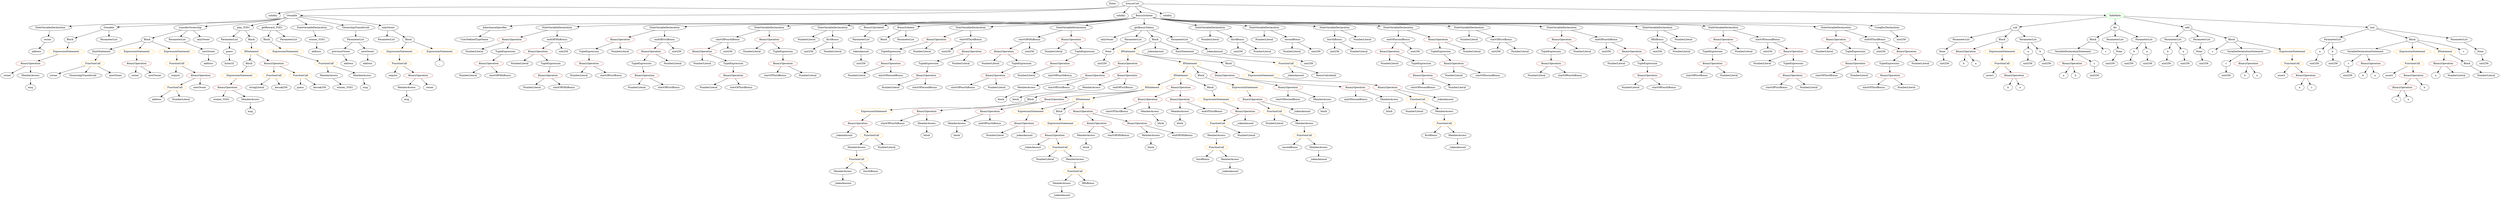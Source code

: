 strict digraph {
	graph [bb="0,0,12553,1188"];
	node [label="\N"];
	Enter	[height=0.5,
		pos="5571.6,1170",
		width=0.83628];
	NumberLiteral_Unnamed_17	[color=black,
		height=0.5,
		label=NumberLiteral,
		pos="4454.6,666",
		width=1.765];
	ElementaryTypeName_uint256_4	[color=black,
		height=0.5,
		label=uint256,
		pos="10779,810",
		width=1.0442];
	BinaryOperation_Unnamed_49	[color=brown,
		height=0.5,
		label=BinaryOperation,
		pos="2569.6,954",
		width=1.9867];
	NumberLiteral_Unnamed_40	[color=black,
		height=0.5,
		label=NumberLiteral,
		pos="2383.6,882",
		width=1.765];
	BinaryOperation_Unnamed_49 -> NumberLiteral_Unnamed_40	[pos="e,2420.8,897.01 2531.1,938.5 2502.1,927.61 2462.3,912.63 2431.4,900.98"];
	TupleExpression_Unnamed_17	[color=black,
		height=0.5,
		label=TupleExpression,
		pos="2538.6,882",
		width=2.0422];
	BinaryOperation_Unnamed_49 -> TupleExpression_Unnamed_17	[pos="e,2546.2,900.1 2561.9,935.7 2558.6,928.07 2554.5,918.92 2550.7,910.4"];
	ParameterList_Unnamed_5	[color=black,
		height=0.5,
		label=ParameterList,
		pos="9797.6,954",
		width=1.7095];
	Parameter_None_2	[color=black,
		height=0.5,
		label=None,
		pos="9704.6,882",
		width=0.85014];
	ParameterList_Unnamed_5 -> Parameter_None_2	[pos="e,9722.9,896.79 9776,936.76 9762.9,926.92 9746.1,914.26 9732.1,903.7"];
	ParameterList_Unnamed_6	[color=black,
		height=0.5,
		label=ParameterList,
		pos="10893,954",
		width=1.7095];
	Parameter_b_3	[color=black,
		height=0.5,
		label=b,
		pos="10882,882",
		width=0.75];
	ParameterList_Unnamed_6 -> Parameter_b_3	[pos="e,10884,900.1 10890,935.7 10889,928.32 10887,919.52 10886,911.25"];
	Parameter_a_3	[color=black,
		height=0.5,
		label=a,
		pos="10957,882",
		width=0.75];
	ParameterList_Unnamed_6 -> Parameter_a_3	[pos="e,10943,897.57 10908,936.41 10916,927.28 10927,915.81 10936,905.85"];
	Parameter_None_3	[color=black,
		height=0.5,
		label=None,
		pos="11034,882",
		width=0.85014];
	ElementaryTypeName_uint256_13	[color=black,
		height=0.5,
		label=uint256,
		pos="11058,810",
		width=1.0442];
	Parameter_None_3 -> ElementaryTypeName_uint256_13	[pos="e,11052,827.79 11039,864.05 11042,856.4 11045,847.16 11048,838.56"];
	NumberLiteral_Unnamed_37	[color=black,
		height=0.5,
		label=NumberLiteral,
		pos="2674.6,666",
		width=1.765];
	Identifier_startOfFourthBonus_4	[color=black,
		height=0.5,
		label=startOfFourthBonus,
		pos="4452.6,450",
		width=2.3748];
	BinaryOperation_Unnamed_41	[color=brown,
		height=0.5,
		label=BinaryOperation,
		pos="7808.6,954",
		width=1.9867];
	TupleExpression_Unnamed_13	[color=black,
		height=0.5,
		label=TupleExpression,
		pos="7758.6,882",
		width=2.0422];
	BinaryOperation_Unnamed_41 -> TupleExpression_Unnamed_13	[pos="e,7770.6,899.79 7796.5,936.05 7790.7,927.97 7783.7,918.12 7777.3,909.11"];
	NumberLiteral_Unnamed_32	[color=black,
		height=0.5,
		label=NumberLiteral,
		pos="7913.6,882",
		width=1.765];
	BinaryOperation_Unnamed_41 -> NumberLiteral_Unnamed_32	[pos="e,7889.7,898.91 7833,936.76 7847.1,927.33 7865.1,915.32 7880.5,905.04"];
	Parameter_newOwner	[color=black,
		height=0.5,
		label=newOwner,
		pos="1056.6,882",
		width=1.4046];
	ElementaryTypeName_address_4	[color=black,
		height=0.5,
		label=address,
		pos="1056.6,810",
		width=1.0996];
	Parameter_newOwner -> ElementaryTypeName_address_4	[pos="e,1056.6,828.1 1056.6,863.7 1056.6,856.41 1056.6,847.73 1056.6,839.54"];
	BinaryOperation_Unnamed_16	[color=brown,
		height=0.5,
		label=BinaryOperation,
		pos="3233.6,738",
		width=1.9867];
	NumberLiteral_Unnamed_5	[color=black,
		height=0.5,
		label=NumberLiteral,
		pos="3154.6,666",
		width=1.765];
	BinaryOperation_Unnamed_16 -> NumberLiteral_Unnamed_5	[pos="e,3173.2,683.47 3214.9,720.41 3204.9,711.61 3192.6,700.63 3181.6,690.92"];
	Identifier_startOfFirstBonus	[color=black,
		height=0.5,
		label=startOfFirstBonus,
		pos="3313.6,666",
		width=2.1531];
	BinaryOperation_Unnamed_16 -> Identifier_startOfFirstBonus	[pos="e,3294.5,683.71 3252.6,720.41 3262.5,711.67 3275,700.79 3286,691.13"];
	BinaryOperation_Unnamed_28	[color=brown,
		height=0.5,
		label=BinaryOperation,
		pos="4626.6,738",
		width=1.9867];
	BinaryOperation_Unnamed_28 -> NumberLiteral_Unnamed_17	[pos="e,4489.8,681.35 4590.1,722.15 4563.9,711.48 4528.3,697.01 4500.2,685.57"];
	Identifier_startOfSecondBonus_2	[color=black,
		height=0.5,
		label=startOfSecondBonus,
		pos="4625.6,666",
		width=2.4719];
	BinaryOperation_Unnamed_28 -> Identifier_startOfSecondBonus_2	[pos="e,4625.8,684.1 4626.4,719.7 4626.2,712.41 4626.1,703.73 4626,695.54"];
	MemberAccess_Unnamed_21	[color=black,
		height=0.5,
		label=MemberAccess,
		pos="5439.6,378",
		width=1.9174];
	Identifier_block_8	[color=black,
		height=0.5,
		label=block,
		pos="5439.6,306",
		width=0.87786];
	MemberAccess_Unnamed_21 -> Identifier_block_8	[pos="e,5439.6,324.1 5439.6,359.7 5439.6,352.41 5439.6,343.73 5439.6,335.54"];
	StateVariableDeclaration_Unnamed	[color=black,
		height=0.5,
		label=StateVariableDeclaration,
		pos="445.6,1026",
		width=2.8184];
	VariableDeclaration_owner	[color=black,
		height=0.5,
		label=owner,
		pos="235.6,954",
		width=0.93331];
	StateVariableDeclaration_Unnamed -> VariableDeclaration_owner	[pos="e,263.78,964.39 399.25,1009.6 361.87,997.09 309.88,979.76 274.6,968"];
	InheritanceSpecifier_Unnamed	[color=black,
		height=0.5,
		label=InheritanceSpecifier,
		pos="2488.6,1026",
		width=2.3333];
	UserDefinedTypeName_Unnamed	[color=black,
		height=0.5,
		label=UserDefinedTypeName,
		pos="2382.6,954",
		width=2.7214];
	InheritanceSpecifier_Unnamed -> UserDefinedTypeName_Unnamed	[pos="e,2407.9,971.71 2463.5,1008.4 2449.7,999.32 2432.5,987.92 2417.4,977.99"];
	ElementaryTypeName_uint256_18	[color=black,
		height=0.5,
		label=uint256,
		pos="8834.6,882",
		width=1.0442];
	NumberLiteral_Unnamed_36	[color=black,
		height=0.5,
		label=NumberLiteral,
		pos="5272.6,882",
		width=1.765];
	TupleExpression_Unnamed_6	[color=black,
		height=0.5,
		label=TupleExpression,
		pos="4635.6,810",
		width=2.0422];
	TupleExpression_Unnamed_6 -> BinaryOperation_Unnamed_28	[pos="e,4628.8,756.1 4633.4,791.7 4632.4,784.32 4631.3,775.52 4630.2,767.25"];
	VariableDeclaration_c	[color=black,
		height=0.5,
		label=c,
		pos="11789,810",
		width=0.75];
	ElementaryTypeName_uint256_3	[color=black,
		height=0.5,
		label=uint256,
		pos="11765,738",
		width=1.0442];
	VariableDeclaration_c -> ElementaryTypeName_uint256_3	[pos="e,11770,755.79 11783,792.05 11780,784.4 11777,775.16 11774,766.56"];
	Identifier_owner_2	[color=black,
		height=0.5,
		label=owner,
		pos="275.6,738",
		width=0.93331];
	BinaryOperation_Unnamed_43	[color=brown,
		height=0.5,
		label=BinaryOperation,
		pos="5026.6,882",
		width=1.9867];
	NumberLiteral_Unnamed_34	[color=black,
		height=0.5,
		label=NumberLiteral,
		pos="4965.6,810",
		width=1.765];
	BinaryOperation_Unnamed_43 -> NumberLiteral_Unnamed_34	[pos="e,4980.2,827.79 5011.8,864.05 5004.6,855.71 4995.7,845.49 4987.6,836.25"];
	TupleExpression_Unnamed_14	[color=black,
		height=0.5,
		label=TupleExpression,
		pos="5120.6,810",
		width=2.0422];
	BinaryOperation_Unnamed_43 -> TupleExpression_Unnamed_14	[pos="e,5098.5,827.47 5048.9,864.41 5060.9,855.43 5076,844.19 5089.3,834.34"];
	BinaryOperation_Unnamed_47	[color=brown,
		height=0.5,
		label=BinaryOperation,
		pos="2701.6,882",
		width=1.9867];
	NumberLiteral_Unnamed_38	[color=black,
		height=0.5,
		label=NumberLiteral,
		pos="2612.6,810",
		width=1.765];
	BinaryOperation_Unnamed_47 -> NumberLiteral_Unnamed_38	[pos="e,2633.5,827.47 2680.5,864.41 2669.1,855.43 2654.8,844.19 2642.3,834.34"];
	TupleExpression_Unnamed_16	[color=black,
		height=0.5,
		label=TupleExpression,
		pos="2767.6,810",
		width=2.0422];
	BinaryOperation_Unnamed_47 -> TupleExpression_Unnamed_16	[pos="e,2751.8,827.79 2717.6,864.05 2725.5,855.63 2735.3,845.28 2744.1,835.97"];
	BinaryOperation_Unnamed_50	[color=brown,
		height=0.5,
		label=BinaryOperation,
		pos="2459.6,810",
		width=1.9867];
	NumberLiteral_Unnamed_39	[color=black,
		height=0.5,
		label=NumberLiteral,
		pos="2356.6,738",
		width=1.765];
	BinaryOperation_Unnamed_50 -> NumberLiteral_Unnamed_39	[pos="e,2380.2,755.07 2435.5,792.59 2421.8,783.31 2404.5,771.57 2389.6,761.44"];
	Identifier_startOfFifthBonus_1	[color=black,
		height=0.5,
		label=startOfFifthBonus,
		pos="2516.6,738",
		width=2.1669];
	BinaryOperation_Unnamed_50 -> Identifier_startOfFifthBonus_1	[pos="e,2502.9,755.79 2473.4,792.05 2480.1,783.8 2488.3,773.7 2495.8,764.54"];
	StateVariableDeclaration_Unnamed_11	[color=black,
		height=0.5,
		label=StateVariableDeclaration,
		pos="2766.6,1026",
		width=2.8184];
	StateVariableDeclaration_Unnamed_11 -> BinaryOperation_Unnamed_49	[pos="e,2609.8,969.3 2722.9,1009.5 2692.7,998.73 2652.4,984.41 2620.7,973.15"];
	VariableDeclaration_endOfFifthBonus	[color=black,
		height=0.5,
		label=endOfFifthBonus,
		pos="2766.6,954",
		width=2.0976];
	StateVariableDeclaration_Unnamed_11 -> VariableDeclaration_endOfFifthBonus	[pos="e,2766.6,972.1 2766.6,1007.7 2766.6,1000.4 2766.6,991.73 2766.6,983.54"];
	IfStatement_Unnamed_2	[color=orange,
		height=0.5,
		label=IfStatement,
		pos="5651.6,882",
		width=1.4739];
	BinaryOperation_Unnamed_51	[color=brown,
		height=0.5,
		label=BinaryOperation,
		pos="5642.6,810",
		width=1.9867];
	IfStatement_Unnamed_2 -> BinaryOperation_Unnamed_51	[pos="e,5644.8,828.1 5649.4,863.7 5648.4,856.32 5647.3,847.52 5646.2,839.25"];
	IfStatement_Unnamed_3	[color=orange,
		height=0.5,
		label=IfStatement,
		pos="5961.6,810",
		width=1.4739];
	IfStatement_Unnamed_2 -> IfStatement_Unnamed_3	[pos="e,5916.6,819.81 5691.5,869.69 5698.9,867.72 5706.4,865.74 5713.6,864 5779.2,848.01 5855.2,832.15 5905.6,822.01"];
	Block_Unnamed_13	[color=black,
		height=0.5,
		label=Block,
		pos="6156.6,810",
		width=0.90558];
	IfStatement_Unnamed_2 -> Block_Unnamed_13	[pos="e,6124.9,815.16 5690.4,869.39 5698,867.38 5706,865.47 5713.6,864 5849.8,837.58 5885.9,844.79 6023.6,828 6053.7,824.33 6087.5,820 \
6113.5,816.63"];
	BinaryOperation_Unnamed_44	[color=brown,
		height=0.5,
		label=BinaryOperation,
		pos="4978.6,738",
		width=1.9867];
	Identifier_startOfFourthBonus_2	[color=black,
		height=0.5,
		label=startOfFourthBonus,
		pos="4817.6,666",
		width=2.3748];
	BinaryOperation_Unnamed_44 -> Identifier_startOfFourthBonus_2	[pos="e,4853.8,682.72 4944.1,721.98 4920.8,711.86 4889.8,698.38 4864.3,687.3"];
	NumberLiteral_Unnamed_33	[color=black,
		height=0.5,
		label=NumberLiteral,
		pos="4984.6,666",
		width=1.765];
	BinaryOperation_Unnamed_44 -> NumberLiteral_Unnamed_33	[pos="e,4983.1,684.1 4980.1,719.7 4980.7,712.41 4981.5,703.73 4982.2,695.54"];
	NumberLiteral_Unnamed_52	[color=black,
		height=0.5,
		label=NumberLiteral,
		pos="6397.6,450",
		width=1.765];
	BinaryOperation_Unnamed_15	[color=brown,
		height=0.5,
		label=BinaryOperation,
		pos="3265.6,882",
		width=1.9867];
	TupleExpression_Unnamed	[color=black,
		height=0.5,
		label=TupleExpression,
		pos="3219.6,810",
		width=2.0422];
	BinaryOperation_Unnamed_15 -> TupleExpression_Unnamed	[pos="e,3231,828.28 3254.5,864.05 3249.3,856.18 3243,846.62 3237.2,837.79"];
	NumberLiteral_Unnamed_6	[color=black,
		height=0.5,
		label=NumberLiteral,
		pos="3374.6,810",
		width=1.765];
	BinaryOperation_Unnamed_15 -> NumberLiteral_Unnamed_6	[pos="e,3349.8,826.91 3290.9,864.76 3305.6,855.33 3324.3,843.32 3340.3,833.04"];
	NumberLiteral_Unnamed_26	[color=black,
		height=0.5,
		label=NumberLiteral,
		pos="3519.6,810",
		width=1.765];
	VariableDeclaration_c_2	[color=black,
		height=0.5,
		label=c,
		pos="11196,810",
		width=0.75];
	ElementaryTypeName_uint256_14	[color=black,
		height=0.5,
		label=uint256,
		pos="11196,738",
		width=1.0442];
	VariableDeclaration_c_2 -> ElementaryTypeName_uint256_14	[pos="e,11196,756.1 11196,791.7 11196,784.41 11196,775.73 11196,767.54"];
	TupleExpression_Unnamed_7	[color=black,
		height=0.5,
		label=TupleExpression,
		pos="4464.6,882",
		width=2.0422];
	BinaryOperation_Unnamed_30	[color=brown,
		height=0.5,
		label=BinaryOperation,
		pos="4447.6,810",
		width=1.9867];
	TupleExpression_Unnamed_7 -> BinaryOperation_Unnamed_30	[pos="e,4451.8,828.1 4460.4,863.7 4458.6,856.32 4456.5,847.52 4454.5,839.25"];
	ElementaryTypeName_uint256_28	[color=black,
		height=0.5,
		label=uint256,
		pos="6206.6,882",
		width=1.0442];
	ElementaryTypeName_address	[color=black,
		height=0.5,
		label=address,
		pos="216.6,882",
		width=1.0996];
	MemberAccess_Unnamed_6	[color=black,
		height=0.5,
		label=MemberAccess,
		pos="5465.6,666",
		width=1.9174];
	Identifier_block_1	[color=black,
		height=0.5,
		label=block,
		pos="5073.6,594",
		width=0.87786];
	MemberAccess_Unnamed_6 -> Identifier_block_1	[pos="e,5097.3,606.33 5415.4,653.4 5406.2,651.46 5396.6,649.57 5387.6,648 5266.6,626.9 5232.1,644.32 5113.6,612 5111.7,611.49 5109.9,610.92 \
5108,610.3"];
	BinaryOperation_Unnamed_46	[color=brown,
		height=0.5,
		label=BinaryOperation,
		pos="5298.6,810",
		width=1.9867];
	NumberLiteral_Unnamed_35	[color=black,
		height=0.5,
		label=NumberLiteral,
		pos="5131.6,738",
		width=1.765];
	BinaryOperation_Unnamed_46 -> NumberLiteral_Unnamed_35	[pos="e,5166.2,753.51 5262.8,793.98 5237.6,783.41 5203.6,769.19 5176.6,757.86"];
	Identifier_startOfFourthBonus_3	[color=black,
		height=0.5,
		label=startOfFourthBonus,
		pos="5298.6,738",
		width=2.3748];
	BinaryOperation_Unnamed_46 -> Identifier_startOfFourthBonus_3	[pos="e,5298.6,756.1 5298.6,791.7 5298.6,784.41 5298.6,775.73 5298.6,767.54"];
	NumberLiteral_Unnamed_42	[color=black,
		height=0.5,
		label=NumberLiteral,
		pos="4037.6,954",
		width=1.765];
	BinaryOperation_Unnamed_6	[color=brown,
		height=0.5,
		label=BinaryOperation,
		pos="9824.6,882",
		width=1.9867];
	Identifier_b_4	[color=black,
		height=0.5,
		label=b,
		pos="9815.6,810",
		width=0.75];
	BinaryOperation_Unnamed_6 -> Identifier_b_4	[pos="e,9817.8,828.1 9822.4,863.7 9821.4,856.32 9820.3,847.52 9819.2,839.25"];
	Identifier_a_5	[color=black,
		height=0.5,
		label=a,
		pos="9887.6,810",
		width=0.75];
	BinaryOperation_Unnamed_6 -> Identifier_a_5	[pos="e,9874.2,825.89 9839.8,864.05 9847.9,855.13 9857.8,844.06 9866.6,834.33"];
	VariableDeclaration_fourthBonus	[color=black,
		height=0.5,
		label=fourthBonus,
		pos="6682.6,954",
		width=1.5848];
	ElementaryTypeName_uint256_29	[color=black,
		height=0.5,
		label=uint256,
		pos="6682.6,882",
		width=1.0442];
	VariableDeclaration_fourthBonus -> ElementaryTypeName_uint256_29	[pos="e,6682.6,900.1 6682.6,935.7 6682.6,928.41 6682.6,919.73 6682.6,911.54"];
	NumberLiteral_Unnamed_47	[color=black,
		height=0.5,
		label=NumberLiteral,
		pos="6801.6,882",
		width=1.765];
	VariableDeclaration_fourthBonus -> NumberLiteral_Unnamed_47	[pos="e,6775.1,898.57 6708.7,937.64 6725.3,927.86 6747.1,915.05 6765.4,904.3"];
	NumberLiteral_Unnamed_46	[color=black,
		height=0.5,
		label=NumberLiteral,
		pos="6065.6,954",
		width=1.765];
	Identifier_startOfThirdBonus	[color=black,
		height=0.5,
		label=startOfThirdBonus,
		pos="9362.6,666",
		width=2.2501];
	StateVariableDeclaration_Unnamed_3	[color=black,
		height=0.5,
		label=StateVariableDeclaration,
		pos="3335.6,1026",
		width=2.8184];
	BinaryOperation_Unnamed_17	[color=brown,
		height=0.5,
		label=BinaryOperation,
		pos="3112.6,954",
		width=1.9867];
	StateVariableDeclaration_Unnamed_3 -> BinaryOperation_Unnamed_17	[pos="e,3156,968.62 3287.2,1009.8 3251.7,998.65 3203.3,983.48 3166.5,971.93"];
	VariableDeclaration_endOfFirstBonus	[color=black,
		height=0.5,
		label=endOfFirstBonus,
		pos="3335.6,954",
		width=2.0838];
	StateVariableDeclaration_Unnamed_3 -> VariableDeclaration_endOfFirstBonus	[pos="e,3335.6,972.1 3335.6,1007.7 3335.6,1000.4 3335.6,991.73 3335.6,983.54"];
	Identifier_guess	[color=black,
		height=0.5,
		label=guess,
		pos="1524.6,666",
		width=0.87786];
	NumberLiteral_Unnamed_43	[color=black,
		height=0.5,
		label=NumberLiteral,
		pos="6470.6,882",
		width=1.765];
	NumberLiteral_Unnamed_28	[color=black,
		height=0.5,
		label=NumberLiteral,
		pos="3765.6,882",
		width=1.765];
	MemberAccess_Unnamed_19	[color=black,
		height=0.5,
		label=MemberAccess,
		pos="4273.6,306",
		width=1.9174];
	FunctionCall_Unnamed_17	[color=orange,
		height=0.5,
		label=FunctionCall,
		pos="4273.6,234",
		width=1.6125];
	MemberAccess_Unnamed_19 -> FunctionCall_Unnamed_17	[pos="e,4273.6,252.1 4273.6,287.7 4273.6,280.41 4273.6,271.73 4273.6,263.54"];
	TupleExpression_Unnamed -> BinaryOperation_Unnamed_16	[pos="e,3230.2,756.1 3223.1,791.7 3224.5,784.32 3226.3,775.52 3227.9,767.25"];
	ElementaryTypeName_bytes32	[color=black,
		height=0.5,
		label=bytes32,
		pos="1158.6,810",
		width=1.0996];
	MemberAccess_Unnamed_14	[color=black,
		height=0.5,
		label=MemberAccess,
		pos="5915.6,522",
		width=1.9174];
	Identifier_block_5	[color=black,
		height=0.5,
		label=block,
		pos="5915.6,450",
		width=0.87786];
	MemberAccess_Unnamed_14 -> Identifier_block_5	[pos="e,5915.6,468.1 5915.6,503.7 5915.6,496.41 5915.6,487.73 5915.6,479.54"];
	Identifier_b_5	[color=black,
		height=0.5,
		label=b,
		pos="11296,738",
		width=0.75];
	BinaryOperation_Unnamed_35	[color=brown,
		height=0.5,
		label=BinaryOperation,
		pos="3519.6,882",
		width=1.9867];
	BinaryOperation_Unnamed_35 -> NumberLiteral_Unnamed_26	[pos="e,3519.6,828.1 3519.6,863.7 3519.6,856.41 3519.6,847.73 3519.6,839.54"];
	TupleExpression_Unnamed_10	[color=black,
		height=0.5,
		label=TupleExpression,
		pos="3674.6,810",
		width=2.0422];
	BinaryOperation_Unnamed_35 -> TupleExpression_Unnamed_10	[pos="e,3640.5,826.4 3553.2,865.81 3575.7,855.65 3605.6,842.18 3630,831.13"];
	TupleExpression_Unnamed_1	[color=black,
		height=0.5,
		label=TupleExpression,
		pos="2957.6,882",
		width=2.0422];
	BinaryOperation_Unnamed_17 -> TupleExpression_Unnamed_1	[pos="e,2991.7,898.4 3079,937.81 3056.5,927.65 3026.6,914.18 3002.2,903.13"];
	NumberLiteral_Unnamed_8	[color=black,
		height=0.5,
		label=NumberLiteral,
		pos="3112.6,882",
		width=1.765];
	BinaryOperation_Unnamed_17 -> NumberLiteral_Unnamed_8	[pos="e,3112.6,900.1 3112.6,935.7 3112.6,928.41 3112.6,919.73 3112.6,911.54"];
	TupleExpression_Unnamed_8	[color=black,
		height=0.5,
		label=TupleExpression,
		pos="9440.6,810",
		width=2.0422];
	BinaryOperation_Unnamed_32	[color=brown,
		height=0.5,
		label=BinaryOperation,
		pos="9444.6,738",
		width=1.9867];
	TupleExpression_Unnamed_8 -> BinaryOperation_Unnamed_32	[pos="e,9443.6,756.1 9441.6,791.7 9442,784.41 9442.5,775.73 9443,767.54"];
	Identifier_startOfThirdBonus_3	[color=black,
		height=0.5,
		label=startOfThirdBonus,
		pos="3883.6,738",
		width=2.2501];
	VariableDeclaration_endOfFourthBonus	[color=black,
		height=0.5,
		label=endOfFourthBonus,
		pos="8032.6,954",
		width=2.3055];
	ElementaryTypeName_uint256_23	[color=black,
		height=0.5,
		label=uint256,
		pos="8032.6,882",
		width=1.0442];
	VariableDeclaration_endOfFourthBonus -> ElementaryTypeName_uint256_23	[pos="e,8032.6,900.1 8032.6,935.7 8032.6,928.41 8032.6,919.73 8032.6,911.54"];
	BinaryOperation_Unnamed_39	[color=brown,
		height=0.5,
		label=BinaryOperation,
		pos="8159.6,882",
		width=1.9867];
	VariableDeclaration_endOfFourthBonus -> BinaryOperation_Unnamed_39	[pos="e,8130.7,898.91 8062.1,936.76 8079.5,927.15 8101.8,914.87 8120.7,904.46"];
	Identifier_startOfFirstBonus_3	[color=black,
		height=0.5,
		label=startOfFirstBonus,
		pos="8461.6,738",
		width=2.1531];
	Identifier_block_3	[color=black,
		height=0.5,
		label=block,
		pos="6974.6,522",
		width=0.87786];
	NumberLiteral_Unnamed_19	[color=black,
		height=0.5,
		label=NumberLiteral,
		pos="4276.6,738",
		width=1.765];
	Block_Unnamed_7	[color=black,
		height=0.5,
		label=Block,
		pos="1259.6,810",
		width=0.90558];
	ExpressionStatement_Unnamed_4	[color=orange,
		height=0.5,
		label=ExpressionStatement,
		pos="1205.6,738",
		width=2.458];
	Block_Unnamed_7 -> ExpressionStatement_Unnamed_4	[pos="e,1218.6,755.8 1247.3,793.12 1240.9,784.77 1232.8,774.32 1225.5,764.84"];
	BinaryOperation_Unnamed_62	[color=brown,
		height=0.5,
		label=BinaryOperation,
		pos="6249.6,522",
		width=1.9867];
	FunctionCall_Unnamed_14	[color=orange,
		height=0.5,
		label=FunctionCall,
		pos="6107.6,450",
		width=1.6125];
	BinaryOperation_Unnamed_62 -> FunctionCall_Unnamed_14	[pos="e,6137.6,465.77 6218.1,505.46 6197.3,495.24 6170,481.77 6147.7,470.78"];
	Identifier__tokenAmount_4	[color=black,
		height=0.5,
		label=_tokenAmount,
		pos="6249.6,450",
		width=1.8343];
	BinaryOperation_Unnamed_62 -> Identifier__tokenAmount_4	[pos="e,6249.6,468.1 6249.6,503.7 6249.6,496.41 6249.6,487.73 6249.6,479.54"];
	PragmaDirective_solidity_2	[color=black,
		height=0.5,
		label=solidity,
		pos="1381.6,1098",
		width=1.0442];
	VariableDeclaration_startOfFifthBonus	[color=black,
		height=0.5,
		label=startOfFifthBonus,
		pos="5153.6,954",
		width=2.1669];
	VariableDeclaration_startOfFifthBonus -> BinaryOperation_Unnamed_43	[pos="e,5055.2,898.74 5124.5,936.94 5106.8,927.22 5084.1,914.72 5065.1,904.2"];
	ElementaryTypeName_uint256_24	[color=black,
		height=0.5,
		label=uint256,
		pos="5153.6,882",
		width=1.0442];
	VariableDeclaration_startOfFifthBonus -> ElementaryTypeName_uint256_24	[pos="e,5153.6,900.1 5153.6,935.7 5153.6,928.41 5153.6,919.73 5153.6,911.54"];
	FunctionDefinition_sub	[color=black,
		height=0.5,
		label=sub,
		pos="10069,1026",
		width=0.75];
	FunctionDefinition_sub -> ParameterList_Unnamed_5	[pos="e,9842.6,966.63 10044,1018.5 10001,1007.4 9911.8,984.5 9853.5,969.44"];
	Block_Unnamed_3	[color=black,
		height=0.5,
		label=Block,
		pos="10003,954",
		width=0.90558];
	FunctionDefinition_sub -> Block_Unnamed_3	[pos="e,10017,970.31 10055,1010.2 10046,1001 10035,989.05 10025,978.62"];
	ParameterList_Unnamed_4	[color=black,
		height=0.5,
		label=ParameterList,
		pos="10136,954",
		width=1.7095];
	FunctionDefinition_sub -> ParameterList_Unnamed_4	[pos="e,10120,971.7 10082,1010.5 10091,1001.7 10102,990.17 10112,979.92"];
	Identifier_winner_TOD1	[color=black,
		height=0.5,
		label=winner_TOD1,
		pos="1128.6,594",
		width=1.7788];
	ElementaryTypeName_address_3	[color=black,
		height=0.5,
		label=address,
		pos="1600.6,882",
		width=1.0996];
	Identifier_thirdBonus	[color=black,
		height=0.5,
		label=thirdBonus,
		pos="6029.6,234",
		width=1.4323];
	FunctionDefinition_div	[color=black,
		height=0.5,
		label=div,
		pos="10611,1026",
		width=0.75];
	Block_Unnamed_2	[color=black,
		height=0.5,
		label=Block,
		pos="10499,954",
		width=0.90558];
	FunctionDefinition_div -> Block_Unnamed_2	[pos="e,10520,968.06 10591,1013 10574,1002.3 10549,986.44 10529,974.02"];
	ParameterList_Unnamed_3	[color=black,
		height=0.5,
		label=ParameterList,
		pos="10611,954",
		width=1.7095];
	FunctionDefinition_div -> ParameterList_Unnamed_3	[pos="e,10611,972.1 10611,1007.7 10611,1000.4 10611,991.73 10611,983.54"];
	ParameterList_Unnamed_2	[color=black,
		height=0.5,
		label=ParameterList,
		pos="10752,954",
		width=1.7095];
	FunctionDefinition_div -> ParameterList_Unnamed_2	[pos="e,10721,970.09 10632,1014.5 10653,1004.2 10685,988.05 10711,975.19"];
	BinaryOperation_Unnamed_42	[color=brown,
		height=0.5,
		label=BinaryOperation,
		pos="7758.6,810",
		width=1.9867];
	NumberLiteral_Unnamed_31	[color=black,
		height=0.5,
		label=NumberLiteral,
		pos="7693.6,738",
		width=1.765];
	BinaryOperation_Unnamed_42 -> NumberLiteral_Unnamed_31	[pos="e,7709.2,755.79 7742.9,792.05 7735,783.63 7725.4,773.28 7716.8,763.97"];
	Identifier_startOfFourthBonus_1	[color=black,
		height=0.5,
		label=startOfFourthBonus,
		pos="7860.6,738",
		width=2.3748];
	BinaryOperation_Unnamed_42 -> Identifier_startOfFourthBonus_1	[pos="e,7836.5,755.55 7782.5,792.59 7795.8,783.44 7812.7,771.9 7827.3,761.88"];
	MemberAccess_Unnamed_18	[color=black,
		height=0.5,
		label=MemberAccess,
		pos="4781.6,450",
		width=1.9174];
	Identifier_block_7	[color=black,
		height=0.5,
		label=block,
		pos="4781.6,378",
		width=0.87786];
	MemberAccess_Unnamed_18 -> Identifier_block_7	[pos="e,4781.6,396.1 4781.6,431.7 4781.6,424.41 4781.6,415.73 4781.6,407.54"];
	NumberLiteral_Unnamed_55	[color=black,
		height=0.5,
		label=NumberLiteral,
		pos="5231.6,234",
		width=1.765];
	FunctionCall_Unnamed_8	[color=orange,
		height=0.5,
		label=FunctionCall,
		pos="891.6,666",
		width=1.6125];
	ElementaryTypeName_address_5	[color=black,
		height=0.5,
		label=address,
		pos="801.6,594",
		width=1.0996];
	FunctionCall_Unnamed_8 -> ElementaryTypeName_address_5	[pos="e,820.82,609.95 870.73,648.76 858.49,639.25 842.88,627.1 829.58,616.77"];
	NumberLiteral_Unnamed_2	[color=black,
		height=0.5,
		label=NumberLiteral,
		pos="922.6,594",
		width=1.765];
	FunctionCall_Unnamed_8 -> NumberLiteral_Unnamed_2	[pos="e,915.02,612.1 899.26,647.7 902.64,640.07 906.69,630.92 910.47,622.4"];
	BinaryOperation_Unnamed_56	[color=brown,
		height=0.5,
		label=BinaryOperation,
		pos="6450.6,666",
		width=1.9867];
	Identifier_startOfSecondBonus_4	[color=black,
		height=0.5,
		label=startOfSecondBonus,
		pos="6450.6,594",
		width=2.4719];
	BinaryOperation_Unnamed_56 -> Identifier_startOfSecondBonus_4	[pos="e,6450.6,612.1 6450.6,647.7 6450.6,640.41 6450.6,631.73 6450.6,623.54"];
	MemberAccess_Unnamed_9	[color=black,
		height=0.5,
		label=MemberAccess,
		pos="6626.6,594",
		width=1.9174];
	BinaryOperation_Unnamed_56 -> MemberAccess_Unnamed_9	[pos="e,6589.8,609.65 6487.5,650.33 6514.1,639.73 6550.3,625.34 6579.1,613.89"];
	NumberLiteral_Unnamed_18	[color=black,
		height=0.5,
		label=NumberLiteral,
		pos="4820.6,810",
		width=1.765];
	NumberLiteral_Unnamed_30	[color=black,
		height=0.5,
		label=NumberLiteral,
		pos="8100.6,810",
		width=1.765];
	MemberAccess_Unnamed_15	[color=black,
		height=0.5,
		label=MemberAccess,
		pos="6099.6,378",
		width=1.9174];
	FunctionCall_Unnamed_15	[color=orange,
		height=0.5,
		label=FunctionCall,
		pos="6099.6,306",
		width=1.6125];
	MemberAccess_Unnamed_15 -> FunctionCall_Unnamed_15	[pos="e,6099.6,324.1 6099.6,359.7 6099.6,352.41 6099.6,343.73 6099.6,335.54"];
	ElementaryTypeName_uint256_11	[color=black,
		height=0.5,
		label=uint256,
		pos="10965,810",
		width=1.0442];
	Identifier__tokenAmount_7	[color=black,
		height=0.5,
		label=_tokenAmount,
		pos="4201.6,90",
		width=1.8343];
	Identifier_a_7	[color=black,
		height=0.5,
		label=a,
		pos="11569,666",
		width=0.75];
	Parameter_a_2	[color=black,
		height=0.5,
		label=a,
		pos="10136,882",
		width=0.75];
	ElementaryTypeName_uint256_8	[color=black,
		height=0.5,
		label=uint256,
		pos="10127,810",
		width=1.0442];
	Parameter_a_2 -> ElementaryTypeName_uint256_8	[pos="e,10129,828.1 10133,863.7 10132,856.32 10131,847.52 10130,839.25"];
	Identifier__tokenAmount_8	[color=black,
		height=0.5,
		label=_tokenAmount,
		pos="5164.6,306",
		width=1.8343];
	FunctionCall_Unnamed_12	[color=orange,
		height=0.5,
		label=FunctionCall,
		pos="6397.6,522",
		width=1.6125];
	FunctionCall_Unnamed_12 -> NumberLiteral_Unnamed_52	[pos="e,6397.6,468.1 6397.6,503.7 6397.6,496.41 6397.6,487.73 6397.6,479.54"];
	MemberAccess_Unnamed_11	[color=black,
		height=0.5,
		label=MemberAccess,
		pos="6548.6,450",
		width=1.9174];
	FunctionCall_Unnamed_12 -> MemberAccess_Unnamed_11	[pos="e,6515.8,466.21 6428.9,506.5 6451,496.24 6481,482.36 6505.4,471.05"];
	FunctionCall_Unnamed_10	[color=orange,
		height=0.5,
		label=FunctionCall,
		pos="7119.6,594",
		width=1.6125];
	NumberLiteral_Unnamed_51	[color=black,
		height=0.5,
		label=NumberLiteral,
		pos="7103.6,522",
		width=1.765];
	FunctionCall_Unnamed_10 -> NumberLiteral_Unnamed_51	[pos="e,7107.5,540.1 7115.6,575.7 7114,568.32 7111.9,559.52 7110.1,551.25"];
	MemberAccess_Unnamed_7	[color=black,
		height=0.5,
		label=MemberAccess,
		pos="7254.6,522",
		width=1.9174];
	FunctionCall_Unnamed_10 -> MemberAccess_Unnamed_7	[pos="e,7224.8,538.48 7148.6,577.98 7167.9,567.97 7193.5,554.68 7214.7,543.67"];
	MemberAccess_Unnamed_23	[color=black,
		height=0.5,
		label=MemberAccess,
		pos="5382.6,234",
		width=1.9174];
	FunctionCall_Unnamed_19	[color=orange,
		height=0.5,
		label=FunctionCall,
		pos="5382.6,162",
		width=1.6125];
	MemberAccess_Unnamed_23 -> FunctionCall_Unnamed_19	[pos="e,5382.6,180.1 5382.6,215.7 5382.6,208.41 5382.6,199.73 5382.6,191.54"];
	NumberLiteral_Unnamed_56	[color=black,
		height=0.5,
		label=NumberLiteral,
		pos="4976.6,378",
		width=1.765];
	EmitStatement_Unnamed	[color=black,
		height=0.5,
		label=EmitStatement,
		pos="533.6,882",
		width=1.7788];
	FunctionCall_Unnamed_9	[color=orange,
		height=0.5,
		label=FunctionCall,
		pos="477.6,810",
		width=1.6125];
	EmitStatement_Unnamed -> FunctionCall_Unnamed_9	[pos="e,491.03,827.79 520.04,864.05 513.44,855.8 505.36,845.7 498.03,836.54"];
	ModifierInvocation_onlyOwner_1	[color=black,
		height=0.5,
		label=onlyOwner,
		pos="5545.6,954",
		width=1.4323];
	BinaryOperation_Unnamed	[color=brown,
		height=0.5,
		label=BinaryOperation,
		pos="12250,810",
		width=1.9867];
	Identifier_a	[color=black,
		height=0.5,
		label=a,
		pos="12236,738",
		width=0.75];
	BinaryOperation_Unnamed -> Identifier_a	[pos="e,12239,756.1 12246,791.7 12245,784.32 12243,775.52 12241,767.25"];
	NumberLiteral_Unnamed	[color=black,
		height=0.5,
		label=NumberLiteral,
		pos="12345,738",
		width=1.765];
	BinaryOperation_Unnamed -> NumberLiteral_Unnamed	[pos="e,12323,755.15 12272,792.76 12284,783.58 12300,771.94 12314,761.84"];
	Identifier_OwnershipTransferred	[color=black,
		height=0.5,
		label=OwnershipTransferred,
		pos="421.6,738",
		width=2.6243];
	Identifier__tokenAmount_3	[color=black,
		height=0.5,
		label=_tokenAmount,
		pos="6622.6,234",
		width=1.8343];
	ElementaryTypeName_uint256_20	[color=black,
		height=0.5,
		label=uint256,
		pos="4738.6,882",
		width=1.0442];
	Block_Unnamed_11	[color=black,
		height=0.5,
		label=Block,
		pos="4428.6,954",
		width=0.90558];
	Identifier__tokenAmount_5	[color=black,
		height=0.5,
		label=_tokenAmount,
		pos="6168.6,162",
		width=1.8343];
	ElementaryTypeName_uint256_30	[color=black,
		height=0.5,
		label=uint256,
		pos="8286.6,882",
		width=1.0442];
	MemberAccess_Unnamed_4	[color=black,
		height=0.5,
		label=MemberAccess,
		pos="2037.6,666",
		width=1.9174];
	Identifier_msg_3	[color=black,
		height=0.5,
		label=msg,
		pos="2037.6,594",
		width=0.75];
	MemberAccess_Unnamed_4 -> Identifier_msg_3	[pos="e,2037.6,612.1 2037.6,647.7 2037.6,640.41 2037.6,631.73 2037.6,623.54"];
	MemberAccess_Unnamed_20	[color=black,
		height=0.5,
		label=MemberAccess,
		pos="4201.6,162",
		width=1.9174];
	MemberAccess_Unnamed_20 -> Identifier__tokenAmount_7	[pos="e,4201.6,108.1 4201.6,143.7 4201.6,136.41 4201.6,127.73 4201.6,119.54"];
	ElementaryTypeName_uint256_12	[color=black,
		height=0.5,
		label=uint256,
		pos="10872,810",
		width=1.0442];
	Parameter_b_3 -> ElementaryTypeName_uint256_12	[pos="e,10874,828.1 10879,863.7 10878,856.32 10877,847.52 10876,839.25"];
	BinaryOperation_Unnamed_18	[color=brown,
		height=0.5,
		label=BinaryOperation,
		pos="2957.6,810",
		width=1.9867];
	NumberLiteral_Unnamed_7	[color=black,
		height=0.5,
		label=NumberLiteral,
		pos="2907.6,738",
		width=1.765];
	BinaryOperation_Unnamed_18 -> NumberLiteral_Unnamed_7	[pos="e,2919.6,755.79 2945.5,792.05 2939.7,783.97 2932.7,774.12 2926.3,765.11"];
	Identifier_startOfFirstBonus_1	[color=black,
		height=0.5,
		label=startOfFirstBonus,
		pos="3066.6,738",
		width=2.1531];
	BinaryOperation_Unnamed_18 -> Identifier_startOfFirstBonus_1	[pos="e,3041.1,755.39 2982.9,792.76 2997.4,783.47 3015.7,771.66 3031.6,761.48"];
	Identifier__tokenAmount_1	[color=black,
		height=0.5,
		label=_tokenAmount,
		pos="7322.6,306",
		width=1.8343];
	ExpressionStatement_Unnamed_10	[color=orange,
		height=0.5,
		label=ExpressionStatement,
		pos="6320.6,738",
		width=2.458];
	BinaryOperation_Unnamed_54	[color=brown,
		height=0.5,
		label=BinaryOperation,
		pos="6955.6,666",
		width=1.9867];
	ExpressionStatement_Unnamed_10 -> BinaryOperation_Unnamed_54	[pos="e,6904.6,678.88 6384,725.12 6395.5,723.21 6407.4,721.41 6418.6,720 6620.7,694.56 6674,713.24 6875.6,684 6881.5,683.15 6887.6,682.12 \
6893.7,680.99"];
	Identifier_assert_1	[color=black,
		height=0.5,
		label=assert,
		pos="9941.6,738",
		width=0.89172];
	IfStatement_Unnamed_4	[color=orange,
		height=0.5,
		label=IfStatement,
		pos="5916.6,738",
		width=1.4739];
	IfStatement_Unnamed_5	[color=orange,
		height=0.5,
		label=IfStatement,
		pos="5773.6,666",
		width=1.4739];
	IfStatement_Unnamed_4 -> IfStatement_Unnamed_5	[pos="e,5802.8,681.32 5887.3,722.67 5865.9,712.19 5836.7,697.87 5813.2,686.37"];
	BinaryOperation_Unnamed_59	[color=brown,
		height=0.5,
		label=BinaryOperation,
		pos="5916.6,666",
		width=1.9867];
	IfStatement_Unnamed_4 -> BinaryOperation_Unnamed_59	[pos="e,5916.6,684.1 5916.6,719.7 5916.6,712.41 5916.6,703.73 5916.6,695.54"];
	Block_Unnamed_15	[color=black,
		height=0.5,
		label=Block,
		pos="6059.6,666",
		width=0.90558];
	IfStatement_Unnamed_4 -> Block_Unnamed_15	[pos="e,6036,678.54 5945.9,722.67 5969.1,711.31 6001.5,695.42 6025.8,683.53"];
	Block_Unnamed_14	[color=black,
		height=0.5,
		label=Block,
		pos="6020.6,738",
		width=0.90558];
	ExpressionStatement_Unnamed_11	[color=orange,
		height=0.5,
		label=ExpressionStatement,
		pos="6240.6,666",
		width=2.458];
	Block_Unnamed_14 -> ExpressionStatement_Unnamed_11	[pos="e,6188.4,680.88 6045.6,726.15 6050.8,724.01 6056.4,721.85 6061.6,720 6099.6,706.52 6143,693.62 6177.6,683.92"];
	Identifier_c_3	[color=black,
		height=0.5,
		label=c,
		pos="11641,666",
		width=0.75];
	ExpressionStatement_Unnamed_15	[color=orange,
		height=0.5,
		label=ExpressionStatement,
		pos="5150.6,522",
		width=2.458];
	BinaryOperation_Unnamed_71	[color=brown,
		height=0.5,
		label=BinaryOperation,
		pos="5124.6,450",
		width=1.9867];
	ExpressionStatement_Unnamed_15 -> BinaryOperation_Unnamed_71	[pos="e,5131,468.1 5144.2,503.7 5141.4,496.15 5138,487.12 5134.9,478.68"];
	ExpressionStatement_Unnamed_3	[color=orange,
		height=0.5,
		label=ExpressionStatement,
		pos="362.6,882",
		width=2.458];
	BinaryOperation_Unnamed_9	[color=brown,
		height=0.5,
		label=BinaryOperation,
		pos="154.6,810",
		width=1.9867];
	ExpressionStatement_Unnamed_3 -> BinaryOperation_Unnamed_9	[pos="e,196.07,824.96 318.23,866.07 285.61,855.09 241.17,840.13 206.83,828.58"];
	NumberLiteral_Unnamed_20	[color=black,
		height=0.5,
		label=NumberLiteral,
		pos="4619.6,882",
		width=1.765];
	ExpressionStatement_Unnamed_5	[color=orange,
		height=0.5,
		label=ExpressionStatement,
		pos="1446.6,882",
		width=2.458];
	FunctionCall_Unnamed_5	[color=orange,
		height=0.5,
		label=FunctionCall,
		pos="1628.6,810",
		width=1.6125];
	ExpressionStatement_Unnamed_5 -> FunctionCall_Unnamed_5	[pos="e,1593.1,824.67 1486.5,865.64 1514.9,854.74 1553,840.09 1582.6,828.7"];
	NumberLiteral_Unnamed_27	[color=black,
		height=0.5,
		label=NumberLiteral,
		pos="4046.6,738",
		width=1.765];
	ExpressionStatement_Unnamed_6	[color=orange,
		height=0.5,
		label=ExpressionStatement,
		pos="2018.6,882",
		width=2.458];
	FunctionCall_Unnamed_6	[color=orange,
		height=0.5,
		label=FunctionCall,
		pos="2018.6,810",
		width=1.6125];
	ExpressionStatement_Unnamed_6 -> FunctionCall_Unnamed_6	[pos="e,2018.6,828.1 2018.6,863.7 2018.6,856.41 2018.6,847.73 2018.6,839.54"];
	VariableDeclaration_firstBonus	[color=black,
		height=0.5,
		label=firstBonus,
		pos="4168.6,954",
		width=1.363];
	ElementaryTypeName_uint256_26	[color=black,
		height=0.5,
		label=uint256,
		pos="4049.6,882",
		width=1.0442];
	VariableDeclaration_firstBonus -> ElementaryTypeName_uint256_26	[pos="e,4072.8,896.64 4143.4,938.15 4125.7,927.75 4101.8,913.73 4082.6,902.43"];
	NumberLiteral_Unnamed_41	[color=black,
		height=0.5,
		label=NumberLiteral,
		pos="4168.6,882",
		width=1.765];
	VariableDeclaration_firstBonus -> NumberLiteral_Unnamed_41	[pos="e,4168.6,900.1 4168.6,935.7 4168.6,928.41 4168.6,919.73 4168.6,911.54"];
	Identifier_assert_2	[color=black,
		height=0.5,
		label=assert,
		pos="11483,738",
		width=0.89172];
	MemberAccess_Unnamed_2	[color=black,
		height=0.5,
		label=MemberAccess,
		pos="1682.6,738",
		width=1.9174];
	Identifier_winner_TOD1_1	[color=black,
		height=0.5,
		label=winner_TOD1,
		pos="1756.6,666",
		width=1.7788];
	MemberAccess_Unnamed_2 -> Identifier_winner_TOD1_1	[pos="e,1738.9,683.71 1700.1,720.41 1709.3,711.76 1720.7,701 1730.8,691.42"];
	Identifier_block_9	[color=black,
		height=0.5,
		label=block,
		pos="5769.6,306",
		width=0.87786];
	ElementaryTypeName_uint256_9	[color=black,
		height=0.5,
		label=uint256,
		pos="10220,810",
		width=1.0442];
	ParameterList_Unnamed_17	[color=black,
		height=0.5,
		label=ParameterList,
		pos="5676.6,954",
		width=1.7095];
	Parameter_None_4	[color=black,
		height=0.5,
		label=None,
		pos="5549.6,882",
		width=0.85014];
	ParameterList_Unnamed_17 -> Parameter_None_4	[pos="e,5571.5,895.08 5648.7,937.64 5628.9,926.69 5602.1,911.95 5581.4,900.54"];
	BinaryOperation_Unnamed_64	[color=brown,
		height=0.5,
		label=BinaryOperation,
		pos="4625.6,522",
		width=1.9867];
	BinaryOperation_Unnamed_64 -> Identifier_startOfFourthBonus_4	[pos="e,4490.7,466.43 4588.9,506.15 4563.3,495.8 4528.9,481.87 4501.1,470.6"];
	MemberAccess_Unnamed_17	[color=black,
		height=0.5,
		label=MemberAccess,
		pos="4625.6,450",
		width=1.9174];
	BinaryOperation_Unnamed_64 -> MemberAccess_Unnamed_17	[pos="e,4625.6,468.1 4625.6,503.7 4625.6,496.41 4625.6,487.73 4625.6,479.54"];
	Parameter_a	[color=black,
		height=0.5,
		label=a,
		pos="11634,882",
		width=0.75];
	ElementaryTypeName_uint256	[color=black,
		height=0.5,
		label=uint256,
		pos="11613,810",
		width=1.0442];
	Parameter_a -> ElementaryTypeName_uint256	[pos="e,11618,828.28 11629,864.05 11626,856.6 11624,847.64 11621,839.22"];
	Identifier_require	[color=black,
		height=0.5,
		label=require,
		pos="1970.6,738",
		width=1.0026];
	FunctionCall_Unnamed_6 -> Identifier_require	[pos="e,1981.8,755.31 2007,792.05 2001.4,783.85 1994.5,773.83 1988.2,764.71"];
	BinaryOperation_Unnamed_12	[color=brown,
		height=0.5,
		label=BinaryOperation,
		pos="2096.6,738",
		width=1.9867];
	FunctionCall_Unnamed_6 -> BinaryOperation_Unnamed_12	[pos="e,2078.1,755.63 2036.7,792.76 2046.5,783.97 2058.8,772.93 2069.7,763.14"];
	VariableDeclarationStatement_Unnamed_1	[color=black,
		height=0.5,
		label=VariableDeclarationStatement,
		pos="10372,882",
		width=3.3174];
	Block_Unnamed_2 -> VariableDeclarationStatement_Unnamed_1	[pos="e,10402,899.7 10476,940.65 10458,930.86 10433,916.95 10412,905.24"];
	Identifier_c_2	[color=black,
		height=0.5,
		label=c,
		pos="10536,882",
		width=0.75];
	Block_Unnamed_2 -> Identifier_c_2	[pos="e,10527,899.47 10507,936.41 10512,928.39 10517,918.57 10522,909.54"];
	NumberLiteral_Unnamed_53	[color=black,
		height=0.5,
		label=NumberLiteral,
		pos="6250.6,378",
		width=1.765];
	VariableDeclarationStatement_Unnamed	[color=black,
		height=0.5,
		label=VariableDeclarationStatement,
		pos="11870,882",
		width=3.3174];
	VariableDeclarationStatement_Unnamed -> VariableDeclaration_c	[pos="e,11805,824.97 11850,864.05 11839,854.51 11825,842.5 11813,832.32"];
	BinaryOperation_Unnamed_1	[color=brown,
		height=0.5,
		label=BinaryOperation,
		pos="11906,810",
		width=1.9867];
	VariableDeclarationStatement_Unnamed -> BinaryOperation_Unnamed_1	[pos="e,11897,828.1 11878,863.7 11882,855.98 11887,846.71 11892,838.11"];
	Parameter_b_1	[color=black,
		height=0.5,
		label=b,
		pos="10700,882",
		width=0.75];
	ElementaryTypeName_uint256_5	[color=black,
		height=0.5,
		label=uint256,
		pos="10686,810",
		width=1.0442];
	Parameter_b_1 -> ElementaryTypeName_uint256_5	[pos="e,10689,828.1 10696,863.7 10695,856.32 10693,847.52 10691,839.25"];
	BinaryOperation_Unnamed_48	[color=brown,
		height=0.5,
		label=BinaryOperation,
		pos="2754.6,738",
		width=1.9867];
	BinaryOperation_Unnamed_48 -> NumberLiteral_Unnamed_37	[pos="e,2693.4,683.47 2735.6,720.41 2725.6,711.61 2713,700.63 2701.9,690.92"];
	Identifier_startOfFifthBonus	[color=black,
		height=0.5,
		label=startOfFifthBonus,
		pos="2834.6,666",
		width=2.1669];
	BinaryOperation_Unnamed_48 -> Identifier_startOfFifthBonus	[pos="e,2815.5,683.71 2773.6,720.41 2783.5,711.67 2796,700.79 2807,691.13"];
	FunctionCall_Unnamed_2	[color=orange,
		height=0.5,
		label=FunctionCall,
		pos="11499,810",
		width=1.6125];
	FunctionCall_Unnamed_2 -> Identifier_assert_2	[pos="e,11487,756.1 11495,791.7 11493,784.32 11491,775.52 11489,767.25"];
	BinaryOperation_Unnamed_8	[color=brown,
		height=0.5,
		label=BinaryOperation,
		pos="11605,738",
		width=1.9867];
	FunctionCall_Unnamed_2 -> BinaryOperation_Unnamed_8	[pos="e,11580,755.14 11522,793.29 11537,783.88 11555,771.76 11571,761.36"];
	BinaryOperation_Unnamed_27	[color=brown,
		height=0.5,
		label=BinaryOperation,
		pos="4865.6,882",
		width=1.9867];
	BinaryOperation_Unnamed_27 -> TupleExpression_Unnamed_6	[pos="e,4680.2,824.57 4821.3,867.5 4784.1,856.21 4731,840.04 4691.1,827.89"];
	BinaryOperation_Unnamed_27 -> NumberLiteral_Unnamed_18	[pos="e,4831.4,827.79 4854.7,864.05 4849.6,856.06 4843.3,846.33 4837.6,837.4"];
	FunctionCall_Unnamed_4	[color=orange,
		height=0.5,
		label=FunctionCall,
		pos="1384.6,738",
		width=1.6125];
	stringLiteral_Unnamed	[color=black,
		height=0.5,
		label=stringLiteral,
		pos="1302.6,666",
		width=1.5016];
	FunctionCall_Unnamed_4 -> stringLiteral_Unnamed	[pos="e,1321.5,683.15 1365.6,720.76 1355,711.75 1341.7,700.39 1330,690.43"];
	Identifier_keccak256_1	[color=black,
		height=0.5,
		label=keccak256,
		pos="1424.6,666",
		width=1.3907];
	FunctionCall_Unnamed_4 -> Identifier_keccak256_1	[pos="e,1415,683.79 1394.3,720.05 1398.8,712.14 1404.3,702.54 1409.3,693.69"];
	TupleExpression_Unnamed_13 -> BinaryOperation_Unnamed_42	[pos="e,7758.6,828.1 7758.6,863.7 7758.6,856.41 7758.6,847.73 7758.6,839.54"];
	BinaryOperation_Unnamed_58	[color=brown,
		height=0.5,
		label=BinaryOperation,
		pos="6271.6,594",
		width=1.9867];
	BinaryOperation_Unnamed_58 -> FunctionCall_Unnamed_12	[pos="e,6370.4,538.1 6300.2,577.12 6318,567.2 6341.2,554.33 6360.5,543.63"];
	Identifier__tokenAmount_2	[color=black,
		height=0.5,
		label=_tokenAmount,
		pos="6539.6,522",
		width=1.8343];
	BinaryOperation_Unnamed_58 -> Identifier__tokenAmount_2	[pos="e,6493.1,535.14 6319.8,580.4 6365.4,568.5 6433.8,550.63 6482.2,537.99"];
	Identifier__tokenAmount_6	[color=black,
		height=0.5,
		label=_tokenAmount,
		pos="4206.6,378",
		width=1.8343];
	ParameterList_Unnamed_7	[color=black,
		height=0.5,
		label=ParameterList,
		pos="11034,954",
		width=1.7095];
	ParameterList_Unnamed_7 -> Parameter_None_3	[pos="e,11034,900.1 11034,935.7 11034,928.41 11034,919.73 11034,911.54"];
	ElementaryTypeName_uint256_16	[color=black,
		height=0.5,
		label=uint256,
		pos="7484.6,882",
		width=1.0442];
	TupleExpression_Unnamed_15	[color=black,
		height=0.5,
		label=TupleExpression,
		pos="5427.6,882",
		width=2.0422];
	TupleExpression_Unnamed_15 -> BinaryOperation_Unnamed_46	[pos="e,5327.8,826.82 5398.3,865.12 5380.4,855.41 5357.3,842.86 5337.8,832.3"];
	TupleExpression_Unnamed_5	[color=black,
		height=0.5,
		label=TupleExpression,
		pos="7210.6,882",
		width=2.0422];
	BinaryOperation_Unnamed_26	[color=brown,
		height=0.5,
		label=BinaryOperation,
		pos="7286.6,810",
		width=1.9867];
	TupleExpression_Unnamed_5 -> BinaryOperation_Unnamed_26	[pos="e,7268.5,827.71 7228.6,864.41 7238,855.76 7249.7,845 7260.1,835.42"];
	Parameter_None_1	[color=black,
		height=0.5,
		label=None,
		pos="10612,882",
		width=0.85014];
	ParameterList_Unnamed_3 -> Parameter_None_1	[pos="e,10611,900.1 10611,935.7 10611,928.41 10611,919.73 10611,911.54"];
	Identifier__tokenAmount_12	[color=black,
		height=0.5,
		label=_tokenAmount,
		pos="5788.6,882",
		width=1.8343];
	ElementaryTypeName_uint256_10	[color=black,
		height=0.5,
		label=uint256,
		pos="9714.6,810",
		width=1.0442];
	NumberLiteral_Unnamed_24	[color=black,
		height=0.5,
		label=NumberLiteral,
		pos="9114.6,882",
		width=1.765];
	StateVariableDeclaration_Unnamed_8	[color=black,
		height=0.5,
		label=StateVariableDeclaration,
		pos="3852.6,1026",
		width=2.8184];
	VariableDeclaration_startOfFourthBonus	[color=black,
		height=0.5,
		label=startOfFourthBonus,
		pos="3646.6,954",
		width=2.3748];
	StateVariableDeclaration_Unnamed_8 -> VariableDeclaration_startOfFourthBonus	[pos="e,3690.4,969.89 3806.9,1009.5 3775.7,998.86 3734.2,984.76 3701.2,973.57"];
	BinaryOperation_Unnamed_37	[color=brown,
		height=0.5,
		label=BinaryOperation,
		pos="3852.6,954",
		width=1.9867];
	StateVariableDeclaration_Unnamed_8 -> BinaryOperation_Unnamed_37	[pos="e,3852.6,972.1 3852.6,1007.7 3852.6,1000.4 3852.6,991.73 3852.6,983.54"];
	ParameterList_Unnamed	[color=black,
		height=0.5,
		label=ParameterList,
		pos="11706,954",
		width=1.7095];
	ParameterList_Unnamed -> Parameter_a	[pos="e,11648,897.11 11689,936.41 11679,927.06 11667,915.26 11656,905.13"];
	Parameter_b	[color=black,
		height=0.5,
		label=b,
		pos="11706,882",
		width=0.75];
	ParameterList_Unnamed -> Parameter_b	[pos="e,11706,900.1 11706,935.7 11706,928.41 11706,919.73 11706,911.54"];
	NumberLiteral_Unnamed_29	[color=black,
		height=0.5,
		label=NumberLiteral,
		pos="8171.6,666",
		width=1.765];
	Identifier_startOfThirdBonus_4	[color=black,
		height=0.5,
		label=startOfThirdBonus,
		pos="5591.6,522",
		width=2.2501];
	VariableDeclaration_endOfSecondBonus	[color=black,
		height=0.5,
		label=endOfSecondBonus,
		pos="7001.6,954",
		width=2.4026];
	BinaryOperation_Unnamed_23	[color=brown,
		height=0.5,
		label=BinaryOperation,
		pos="6954.6,882",
		width=1.9867];
	VariableDeclaration_endOfSecondBonus -> BinaryOperation_Unnamed_23	[pos="e,6966.1,900.1 6990,935.7 6984.7,927.81 6978.3,918.3 6972.4,909.55"];
	ElementaryTypeName_uint256_19	[color=black,
		height=0.5,
		label=uint256,
		pos="7081.6,882",
		width=1.0442];
	VariableDeclaration_endOfSecondBonus -> ElementaryTypeName_uint256_19	[pos="e,7064,898.36 7021,936.05 7031.3,926.99 7044.2,915.69 7055.5,905.86"];
	FunctionDefinition_Ownable	[color=black,
		height=0.5,
		label=Ownable,
		pos="624.6,1026",
		width=1.2105];
	Block_Unnamed_5	[color=black,
		height=0.5,
		label=Block,
		pos="448.6,954",
		width=0.90558];
	FunctionDefinition_Ownable -> Block_Unnamed_5	[pos="e,474.61,965.35 593.94,1012.8 563.59,1000.7 517.12,982.25 484.93,969.45"];
	ParameterList_Unnamed_9	[color=black,
		height=0.5,
		label=ParameterList,
		pos="624.6,954",
		width=1.7095];
	FunctionDefinition_Ownable -> ParameterList_Unnamed_9	[pos="e,624.6,972.1 624.6,1007.7 624.6,1000.4 624.6,991.73 624.6,983.54"];
	BinaryOperation_Unnamed_71 -> NumberLiteral_Unnamed_56	[pos="e,5008.2,393.97 5092.1,433.64 5070.5,423.41 5041.9,409.88 5018.5,398.84"];
	Identifier__tokenAmount_10	[color=black,
		height=0.5,
		label=_tokenAmount,
		pos="5124.6,378",
		width=1.8343];
	BinaryOperation_Unnamed_71 -> Identifier__tokenAmount_10	[pos="e,5124.6,396.1 5124.6,431.7 5124.6,424.41 5124.6,415.73 5124.6,407.54"];
	ElementaryTypeName_uint256_25	[color=black,
		height=0.5,
		label=uint256,
		pos="2828.6,882",
		width=1.0442];
	FunctionCall_Unnamed_7	[color=orange,
		height=0.5,
		label=FunctionCall,
		pos="899.6,810",
		width=1.6125];
	Identifier_require_1	[color=black,
		height=0.5,
		label=require,
		pos="893.6,738",
		width=1.0026];
	FunctionCall_Unnamed_7 -> Identifier_require_1	[pos="e,895.07,756.1 898.12,791.7 897.49,784.41 896.75,775.73 896.04,767.54"];
	BinaryOperation_Unnamed_13	[color=brown,
		height=0.5,
		label=BinaryOperation,
		pos="1019.6,738",
		width=1.9867];
	FunctionCall_Unnamed_7 -> BinaryOperation_Unnamed_13	[pos="e,992.08,755.06 925.93,793.64 942.47,783.99 964.04,771.41 982.32,760.75"];
	Identifier_endOfSecondBonus	[color=black,
		height=0.5,
		label=endOfSecondBonus,
		pos="6800.6,594",
		width=2.4026];
	Block_Unnamed_10	[color=black,
		height=0.5,
		label=Block,
		pos="752.6,954",
		width=0.90558];
	Block_Unnamed_10 -> EmitStatement_Unnamed	[pos="e,574.92,896.21 724.86,944.13 689.95,932.98 629.29,913.59 585.63,899.63"];
	ExpressionStatement_Unnamed_9	[color=orange,
		height=0.5,
		label=ExpressionStatement,
		pos="704.6,882",
		width=2.458];
	Block_Unnamed_10 -> ExpressionStatement_Unnamed_9	[pos="e,716.34,900.12 741.47,936.76 735.93,928.7 729.11,918.74 722.84,909.6"];
	ExpressionStatement_Unnamed_8	[color=orange,
		height=0.5,
		label=ExpressionStatement,
		pos="899.6,882",
		width=2.458];
	Block_Unnamed_10 -> ExpressionStatement_Unnamed_8	[pos="e,865.94,899.03 776.87,941.44 798.23,931.27 829.85,916.21 855.65,903.93"];
	BinaryOperation_Unnamed_45	[color=brown,
		height=0.5,
		label=BinaryOperation,
		pos="5363.6,954",
		width=1.9867];
	BinaryOperation_Unnamed_45 -> NumberLiteral_Unnamed_36	[pos="e,5293.7,899.23 5342,936.41 5330.3,927.37 5315.5,916.03 5302.7,906.13"];
	BinaryOperation_Unnamed_45 -> TupleExpression_Unnamed_15	[pos="e,5412.2,899.79 5379.1,936.05 5386.7,927.71 5396.1,917.49 5404.5,908.25"];
	Identifier_endOfFirstBonus	[color=black,
		height=0.5,
		label=endOfFirstBonus,
		pos="5627.6,666",
		width=2.0838];
	BinaryOperation_Unnamed_19	[color=brown,
		height=0.5,
		label=BinaryOperation,
		pos="8961.6,882",
		width=1.9867];
	NumberLiteral_Unnamed_10	[color=black,
		height=0.5,
		label=NumberLiteral,
		pos="8806.6,810",
		width=1.765];
	BinaryOperation_Unnamed_19 -> NumberLiteral_Unnamed_10	[pos="e,8839.4,825.8 8928,865.81 8905,855.43 8874.3,841.59 8849.6,830.41"];
	TupleExpression_Unnamed_2	[color=black,
		height=0.5,
		label=TupleExpression,
		pos="8961.6,810",
		width=2.0422];
	BinaryOperation_Unnamed_19 -> TupleExpression_Unnamed_2	[pos="e,8961.6,828.1 8961.6,863.7 8961.6,856.41 8961.6,847.73 8961.6,839.54"];
	Identifier_owner	[color=black,
		height=0.5,
		label=owner,
		pos="33.599,738",
		width=0.93331];
	StateVariableDeclaration_Unnamed_12	[color=black,
		height=0.5,
		label=StateVariableDeclaration,
		pos="4168.6,1026",
		width=2.8184];
	StateVariableDeclaration_Unnamed_12 -> NumberLiteral_Unnamed_42	[pos="e,4066.2,970.27 4137.6,1008.4 4119.2,998.61 4095.8,986.12 4076.3,975.68"];
	StateVariableDeclaration_Unnamed_12 -> VariableDeclaration_firstBonus	[pos="e,4168.6,972.1 4168.6,1007.7 4168.6,1000.4 4168.6,991.73 4168.6,983.54"];
	Identifier_startOfThirdBonus_1	[color=black,
		height=0.5,
		label=startOfThirdBonus,
		pos="9128.6,738",
		width=2.2501];
	VariableDeclaration_fifthBonus	[color=black,
		height=0.5,
		label=fifthBonus,
		pos="8286.6,954",
		width=1.3769];
	VariableDeclaration_fifthBonus -> ElementaryTypeName_uint256_30	[pos="e,8286.6,900.1 8286.6,935.7 8286.6,928.41 8286.6,919.73 8286.6,911.54"];
	NumberLiteral_Unnamed_49	[color=black,
		height=0.5,
		label=NumberLiteral,
		pos="8405.6,882",
		width=1.765];
	VariableDeclaration_fifthBonus -> NumberLiteral_Unnamed_49	[pos="e,8379.2,898.55 8311.8,938.15 8328.5,928.33 8350.7,915.3 8369.3,904.37"];
	Block_Unnamed_16	[color=black,
		height=0.5,
		label=Block,
		pos="5155.6,594",
		width=0.90558];
	IfStatement_Unnamed_5 -> Block_Unnamed_16	[pos="e,5179.4,606.4 5735.2,653.2 5727.4,651.18 5719.3,649.31 5711.6,648 5485.4,609.47 5419.9,664.63 5196.6,612 5194.5,611.5 5192.3,610.89 \
5190.1,610.22"];
	BinaryOperation_Unnamed_63	[color=brown,
		height=0.5,
		label=BinaryOperation,
		pos="5277.6,594",
		width=1.9867];
	IfStatement_Unnamed_5 -> BinaryOperation_Unnamed_63	[pos="e,5329.3,606.7 5734.8,653.3 5727.2,651.3 5719.2,649.41 5711.6,648 5556.6,619.05 5514.4,636.23 5358.6,612 5352.7,611.08 5346.5,610 \
5340.3,608.84"];
	IfStatement_Unnamed_6	[color=orange,
		height=0.5,
		label=IfStatement,
		pos="5420.6,594",
		width=1.4739];
	IfStatement_Unnamed_5 -> IfStatement_Unnamed_6	[pos="e,5468.2,602.36 5734,653.6 5726.6,651.62 5718.9,649.66 5711.6,648 5631.8,629.83 5538.6,613.74 5479.6,604.19"];
	ElementaryTypeName_uint256_21	[color=black,
		height=0.5,
		label=uint256,
		pos="9398.6,882",
		width=1.0442];
	ExpressionStatement_Unnamed_12	[color=orange,
		height=0.5,
		label=ExpressionStatement,
		pos="6093.6,594",
		width=2.458];
	ExpressionStatement_Unnamed_12 -> BinaryOperation_Unnamed_62	[pos="e,6215.7,538.22 6129,577.12 6151.6,566.96 6181.2,553.71 6205.3,542.86"];
	Parameter_a_1	[color=black,
		height=0.5,
		label=a,
		pos="10778,882",
		width=0.75];
	Parameter_a_1 -> ElementaryTypeName_uint256_4	[pos="e,10778,828.1 10778,863.7 10778,856.41 10778,847.73 10778,839.54"];
	Identifier_a_3	[color=black,
		height=0.5,
		label=a,
		pos="10309,738",
		width=0.75];
	BinaryOperation_Unnamed_24	[color=brown,
		height=0.5,
		label=BinaryOperation,
		pos="7133.6,738",
		width=1.9867];
	Identifier_startOfSecondBonus	[color=black,
		height=0.5,
		label=startOfSecondBonus,
		pos="7134.6,666",
		width=2.4719];
	BinaryOperation_Unnamed_24 -> Identifier_startOfSecondBonus	[pos="e,7134.4,684.1 7133.8,719.7 7134,712.41 7134.1,703.73 7134.2,695.54"];
	NumberLiteral_Unnamed_13	[color=black,
		height=0.5,
		label=NumberLiteral,
		pos="7305.6,666",
		width=1.765];
	BinaryOperation_Unnamed_24 -> NumberLiteral_Unnamed_13	[pos="e,7270.4,681.35 7170.1,722.15 7196.3,711.48 7231.9,697.01 7260,685.57"];
	Block_Unnamed_4	[color=black,
		height=0.5,
		label=Block,
		pos="11210,954",
		width=0.90558];
	Identifier_c_4	[color=black,
		height=0.5,
		label=c,
		pos="11110,882",
		width=0.75];
	Block_Unnamed_4 -> Identifier_c_4	[pos="e,11128,895.62 11190,939.17 11175,928.58 11154,913.84 11137,902.12"];
	VariableDeclarationStatement_Unnamed_2	[color=black,
		height=0.5,
		label=VariableDeclarationStatement,
		pos="11274,882",
		width=3.3174];
	Block_Unnamed_4 -> VariableDeclarationStatement_Unnamed_2	[pos="e,11258,899.96 11224,937.46 11232,928.87 11242,917.97 11251,908.19"];
	ExpressionStatement_Unnamed_2	[color=orange,
		height=0.5,
		label=ExpressionStatement,
		pos="11500,882",
		width=2.458];
	Block_Unnamed_4 -> ExpressionStatement_Unnamed_2	[pos="e,11444,896.42 11239,945.84 11285,934.91 11372,913.81 11433,899.09"];
	Identifier_block_6	[color=black,
		height=0.5,
		label=block,
		pos="4625.6,378",
		width=0.87786];
	MemberAccess_Unnamed_17 -> Identifier_block_6	[pos="e,4625.6,396.1 4625.6,431.7 4625.6,424.41 4625.6,415.73 4625.6,407.54"];
	BinaryOperation_Unnamed_52	[color=brown,
		height=0.5,
		label=BinaryOperation,
		pos="5473.6,738",
		width=1.9867];
	MemberAccess_Unnamed_5	[color=black,
		height=0.5,
		label=MemberAccess,
		pos="5135.6,666",
		width=1.9174];
	BinaryOperation_Unnamed_52 -> MemberAccess_Unnamed_5	[pos="e,5187.2,678.36 5420,725.69 5410.9,723.78 5401.5,721.82 5392.6,720 5313.1,703.67 5293,700.64 5213.6,684 5208.7,682.96 5203.5,681.88 \
5198.4,680.78"];
	Identifier_startOfFirstBonus_4	[color=black,
		height=0.5,
		label=startOfFirstBonus,
		pos="5300.6,666",
		width=2.1531];
	BinaryOperation_Unnamed_52 -> Identifier_startOfFirstBonus_4	[pos="e,5338.1,682.19 5436.9,722.15 5411.1,711.73 5376.4,697.68 5348.5,686.37"];
	Identifier_block_4	[color=black,
		height=0.5,
		label=block,
		pos="5798.6,450",
		width=0.87786];
	EventDefinition_BonusCalculated	[color=black,
		height=0.5,
		label=BonusCalculated,
		pos="4370.6,1026",
		width=2.0422];
	ParameterList_Unnamed_14	[color=black,
		height=0.5,
		label=ParameterList,
		pos="4312.6,954",
		width=1.7095];
	EventDefinition_BonusCalculated -> ParameterList_Unnamed_14	[pos="e,4326.5,971.79 4356.6,1008.1 4349.7,999.8 4341.4,989.7 4333.8,980.54"];
	MemberAccess_Unnamed_24	[color=black,
		height=0.5,
		label=MemberAccess,
		pos="5313.6,90",
		width=1.9174];
	Identifier__tokenAmount_9	[color=black,
		height=0.5,
		label=_tokenAmount,
		pos="5313.6,18",
		width=1.8343];
	MemberAccess_Unnamed_24 -> Identifier__tokenAmount_9	[pos="e,5313.6,36.104 5313.6,71.697 5313.6,64.407 5313.6,55.726 5313.6,47.536"];
	ContractDefinition_Ownable	[color=black,
		height=0.5,
		label=Ownable,
		pos="1480.6,1098",
		width=1.2105];
	ContractDefinition_Ownable -> StateVariableDeclaration_Unnamed	[pos="e,521.1,1038.3 1449.1,1085.2 1442.4,1083.1 1435.3,1081.2 1428.6,1080 1053.5,1012.1 951.35,1077.5 571.6,1044 558.93,1042.9 545.58,\
1041.4 532.5,1039.8"];
	ContractDefinition_Ownable -> FunctionDefinition_Ownable	[pos="e,667.33,1030 1449,1085.3 1442.4,1083.2 1435.3,1081.3 1428.6,1080 1185.9,1033.2 1120.2,1060.4 873.6,1044 806.42,1039.5 729.05,1034.2 \
678.61,1030.7"];
	FunctionDefinition_transferOwnership	[color=black,
		height=0.5,
		label=transferOwnership,
		pos="961.6,1026",
		width=2.1947];
	ContractDefinition_Ownable -> FunctionDefinition_transferOwnership	[pos="e,1034.2,1033.4 1448.4,1085.4 1441.9,1083.3 1435.1,1081.4 1428.6,1080 1357.7,1064.6 1159.8,1045 1045.7,1034.5"];
	FunctionDefinition_play_TOD1	[color=black,
		height=0.5,
		label=play_TOD1,
		pos="1228.6,1026",
		width=1.5293];
	ContractDefinition_Ownable -> FunctionDefinition_play_TOD1	[pos="e,1270.3,1038.1 1447.4,1085.8 1441.2,1083.8 1434.7,1081.8 1428.6,1080 1368.6,1062.3 1353,1060 1292.6,1044 1288.9,1043 1285,1042 \
1281.2,1041"];
	FunctionDefinition_getReward_TOD1	[color=black,
		height=0.5,
		label=getReward_TOD1,
		pos="1381.6,1026",
		width=2.2085];
	ContractDefinition_Ownable -> FunctionDefinition_getReward_TOD1	[pos="e,1405,1043.5 1459.6,1082.2 1446.5,1072.9 1429.3,1060.7 1414.4,1050.2"];
	StateVariableDeclaration_Unnamed_1	[color=black,
		height=0.5,
		label=StateVariableDeclaration,
		pos="1580.6,1026",
		width=2.8184];
	ContractDefinition_Ownable -> StateVariableDeclaration_Unnamed_1	[pos="e,1556.6,1043.8 1501.8,1082.2 1515.1,1072.8 1532.5,1060.7 1547.6,1050.1"];
	EventDefinition_OwnershipTransferred	[color=black,
		height=0.5,
		label=OwnershipTransferred,
		pos="1794.6,1026",
		width=2.6243];
	ContractDefinition_Ownable -> EventDefinition_OwnershipTransferred	[pos="e,1734.8,1040.3 1518.5,1088.6 1569.2,1077.3 1660.1,1057 1723.7,1042.8"];
	ModifierDefinition_onlyOwner	[color=black,
		height=0.5,
		label=onlyOwner,
		pos="1958.6,1026",
		width=1.4323];
	ContractDefinition_Ownable -> ModifierDefinition_onlyOwner	[pos="e,1920.4,1038.6 1523.3,1093.6 1599.1,1087.2 1762.2,1071.3 1897.6,1044 1901.4,1043.2 1905.4,1042.3 1909.3,1041.4"];
	Identifier_secondBonus	[color=black,
		height=0.5,
		label=secondBonus,
		pos="6473.6,306",
		width=1.7095];
	BinaryOperation_Unnamed_31	[color=brown,
		height=0.5,
		label=BinaryOperation,
		pos="9525.6,882",
		width=1.9867];
	BinaryOperation_Unnamed_31 -> TupleExpression_Unnamed_8	[pos="e,9460.9,827.71 9505.5,864.41 9494.7,855.58 9481.4,844.57 9469.6,834.84"];
	NumberLiteral_Unnamed_22	[color=black,
		height=0.5,
		label=NumberLiteral,
		pos="9595.6,810",
		width=1.765];
	BinaryOperation_Unnamed_31 -> NumberLiteral_Unnamed_22	[pos="e,9578.8,827.79 9542.5,864.05 9551.1,855.54 9561.5,845.07 9570.9,835.68"];
	Block_Unnamed	[color=black,
		height=0.5,
		label=Block,
		pos="12096,954",
		width=0.90558];
	Block_Unnamed -> VariableDeclarationStatement_Unnamed	[pos="e,11920,898.71 12068,944.42 12034,933.93 11976,915.87 11931,902.04"];
	ExpressionStatement_Unnamed	[color=orange,
		height=0.5,
		label=ExpressionStatement,
		pos="12096,882",
		width=2.458];
	Block_Unnamed -> ExpressionStatement_Unnamed	[pos="e,12096,900.1 12096,935.7 12096,928.41 12096,919.73 12096,911.54"];
	IfStatement_Unnamed	[color=orange,
		height=0.5,
		label=IfStatement,
		pos="12256,882",
		width=1.4739];
	Block_Unnamed -> IfStatement_Unnamed	[pos="e,12224,896.87 12121,942.06 12145,931.21 12184,914.36 12213,901.44"];
	Identifier_c_1	[color=black,
		height=0.5,
		label=c,
		pos="12354,882",
		width=0.75];
	Block_Unnamed -> Identifier_c_1	[pos="e,12333,893.81 12127,947.68 12170,939.77 12251,923.31 12318,900 12319,899.46 12321,898.87 12322,898.25"];
	NumberLiteral_Unnamed_23	[color=black,
		height=0.5,
		label=NumberLiteral,
		pos="9291.6,738",
		width=1.765];
	BinaryOperation_Unnamed_30 -> NumberLiteral_Unnamed_19	[pos="e,4311.6,753.35 4411.3,794.15 4385.3,783.48 4349.9,769.01 4322,757.57"];
	Identifier_startOfSecondBonus_3	[color=black,
		height=0.5,
		label=startOfSecondBonus,
		pos="4447.6,738",
		width=2.4719];
	BinaryOperation_Unnamed_30 -> Identifier_startOfSecondBonus_3	[pos="e,4447.6,756.1 4447.6,791.7 4447.6,784.41 4447.6,775.73 4447.6,767.54"];
	Identifier_newOwner	[color=black,
		height=0.5,
		label=newOwner,
		pos="1018.6,666",
		width=1.4046];
	VariableDeclaration_endOfFirstBonus -> BinaryOperation_Unnamed_15	[pos="e,3282.4,899.79 3318.7,936.05 3310.1,927.54 3299.7,917.07 3290.3,907.68"];
	ElementaryTypeName_uint256_17	[color=black,
		height=0.5,
		label=uint256,
		pos="3392.6,882",
		width=1.0442];
	VariableDeclaration_endOfFirstBonus -> ElementaryTypeName_uint256_17	[pos="e,3379.3,899.31 3349.4,936.05 3356.2,927.68 3364.6,917.4 3372.1,908.13"];
	ParameterList_Unnamed_12	[color=black,
		height=0.5,
		label=ParameterList,
		pos="1947.6,954",
		width=1.7095];
	FunctionCall_Unnamed_20	[color=orange,
		height=0.5,
		label=FunctionCall,
		pos="6447.6,810",
		width=1.6125];
	Identifier__tokenAmount_11	[color=black,
		height=0.5,
		label=_tokenAmount,
		pos="6493.6,738",
		width=1.8343];
	FunctionCall_Unnamed_20 -> Identifier__tokenAmount_11	[pos="e,6482.6,755.79 6458.7,792.05 6464,784.06 6470.4,774.33 6476.3,765.4"];
	Identifier_BonusCalculated	[color=black,
		height=0.5,
		label=BonusCalculated,
		pos="6651.6,738",
		width=2.0422];
	FunctionCall_Unnamed_20 -> Identifier_BonusCalculated	[pos="e,6610,753.26 6485.5,796 6517.5,785 6563.8,769.12 6599.4,756.92"];
	ElementaryTypeName_uint256_1	[color=black,
		height=0.5,
		label=uint256,
		pos="11706,810",
		width=1.0442];
	Parameter_b -> ElementaryTypeName_uint256_1	[pos="e,11706,828.1 11706,863.7 11706,856.41 11706,847.73 11706,839.54"];
	TupleExpression_Unnamed_14 -> BinaryOperation_Unnamed_44	[pos="e,5010,754.49 5089.1,793.46 5068.8,783.45 5042.1,770.32 5020.1,759.46"];
	NumberLiteral_Unnamed_21	[color=black,
		height=0.5,
		label=NumberLiteral,
		pos="9525.6,666",
		width=1.765];
	FunctionDefinition_add	[color=black,
		height=0.5,
		label=add,
		pos="10963,1026",
		width=0.75];
	FunctionDefinition_add -> ParameterList_Unnamed_6	[pos="e,10909,971.7 10948,1010.5 10939,1001.6 10928,989.94 10917,979.62"];
	FunctionDefinition_add -> ParameterList_Unnamed_7	[pos="e,11017,971.7 10977,1010.5 10986,1001.6 10998,989.94 11009,979.62"];
	FunctionDefinition_add -> Block_Unnamed_4	[pos="e,11181,963.12 10987,1018 11030,1005.9 11118,980.85 11170,966.24"];
	Identifier_owner_1	[color=black,
		height=0.5,
		label=owner,
		pos="2158.6,666",
		width=0.93331];
	ElementaryTypeName_uint256_33	[color=black,
		height=0.5,
		label=uint256,
		pos="5515.6,810",
		width=1.0442];
	Identifier_owner_3	[color=black,
		height=0.5,
		label=owner,
		pos="686.6,738",
		width=0.93331];
	ExpressionStatement_Unnamed_13	[color=orange,
		height=0.5,
		label=ExpressionStatement,
		pos="4362.6,522",
		width=2.458];
	Block_Unnamed_16 -> ExpressionStatement_Unnamed_13	[pos="e,4440.5,530.79 5131.8,581.57 5126.2,579.36 5120.3,577.32 5114.6,576 4867.3,518.61 4797.7,559.81 4544.6,540 4514.3,537.63 4481.2,\
534.65 4451.6,531.86"];
	Identifier_fifthBonus	[color=black,
		height=0.5,
		label=fifthBonus,
		pos="5450.6,90",
		width=1.3769];
	Identifier_b_3	[color=black,
		height=0.5,
		label=b,
		pos="10028,666",
		width=0.75];
	NumberLiteral_Unnamed_14	[color=black,
		height=0.5,
		label=NumberLiteral,
		pos="6954.6,810",
		width=1.765];
	BinaryOperation_Unnamed_23 -> NumberLiteral_Unnamed_14	[pos="e,6954.6,828.1 6954.6,863.7 6954.6,856.41 6954.6,847.73 6954.6,839.54"];
	TupleExpression_Unnamed_4	[color=black,
		height=0.5,
		label=TupleExpression,
		pos="7120.6,810",
		width=2.0422];
	BinaryOperation_Unnamed_23 -> TupleExpression_Unnamed_4	[pos="e,7084.8,826.11 6990.2,865.98 7014.7,855.64 7047.6,841.79 7074.2,830.58"];
	ExpressionStatement_Unnamed_1	[color=orange,
		height=0.5,
		label=ExpressionStatement,
		pos="10003,882",
		width=2.458];
	FunctionCall_Unnamed_1	[color=orange,
		height=0.5,
		label=FunctionCall,
		pos="10003,810",
		width=1.6125];
	ExpressionStatement_Unnamed_1 -> FunctionCall_Unnamed_1	[pos="e,10003,828.1 10003,863.7 10003,856.41 10003,847.73 10003,839.54"];
	ElementaryTypeName_uint256_15	[color=black,
		height=0.5,
		label=uint256,
		pos="9474.6,954",
		width=1.0442];
	BinaryOperation_Unnamed_25	[color=brown,
		height=0.5,
		label=BinaryOperation,
		pos="7199.6,954",
		width=1.9867];
	BinaryOperation_Unnamed_25 -> TupleExpression_Unnamed_5	[pos="e,7207.9,900.1 7202.3,935.7 7203.5,928.32 7204.9,919.52 7206.2,911.25"];
	NumberLiteral_Unnamed_16	[color=black,
		height=0.5,
		label=NumberLiteral,
		pos="7365.6,882",
		width=1.765];
	BinaryOperation_Unnamed_25 -> NumberLiteral_Unnamed_16	[pos="e,7331.2,897.51 7235.2,937.98 7260.3,927.41 7294,913.19 7320.9,901.86"];
	MemberAccess_Unnamed	[color=black,
		height=0.5,
		label=MemberAccess,
		pos="154.6,738",
		width=1.9174];
	Identifier_msg	[color=black,
		height=0.5,
		label=msg,
		pos="154.6,666",
		width=0.75];
	MemberAccess_Unnamed -> Identifier_msg	[pos="e,154.6,684.1 154.6,719.7 154.6,712.41 154.6,703.73 154.6,695.54"];
	FunctionCall_Unnamed_13	[color=orange,
		height=0.5,
		label=FunctionCall,
		pos="6548.6,378",
		width=1.6125];
	FunctionCall_Unnamed_13 -> Identifier_secondBonus	[pos="e,6491.5,323.71 6530.8,360.41 6521.6,351.76 6510,341 6499.8,331.42"];
	MemberAccess_Unnamed_12	[color=black,
		height=0.5,
		label=MemberAccess,
		pos="6622.6,306",
		width=1.9174];
	FunctionCall_Unnamed_13 -> MemberAccess_Unnamed_12	[pos="e,6604.9,323.71 6566.1,360.41 6575.3,351.76 6586.7,341 6596.8,331.42"];
	Identifier_newOwner_1	[color=black,
		height=0.5,
		label=newOwner,
		pos="584.6,738",
		width=1.4046];
	FunctionCall_Unnamed_11	[color=orange,
		height=0.5,
		label=FunctionCall,
		pos="7254.6,450",
		width=1.6125];
	Identifier_firstBonus	[color=black,
		height=0.5,
		label=firstBonus,
		pos="7186.6,378",
		width=1.363];
	FunctionCall_Unnamed_11 -> Identifier_firstBonus	[pos="e,7202.6,395.47 7238.5,432.41 7230.1,423.78 7219.7,413.06 7210.4,403.5"];
	MemberAccess_Unnamed_8	[color=black,
		height=0.5,
		label=MemberAccess,
		pos="7322.6,378",
		width=1.9174];
	FunctionCall_Unnamed_11 -> MemberAccess_Unnamed_8	[pos="e,7306.1,395.96 7270.7,432.41 7278.9,423.99 7289,413.58 7298.1,404.2"];
	FunctionDefinition_BonusScheme	[color=black,
		height=0.5,
		label=BonusScheme,
		pos="4540.6,1026",
		width=1.7788];
	FunctionDefinition_BonusScheme -> Block_Unnamed_11	[pos="e,4449.4,968.01 4515.2,1009.1 4498.4,998.63 4476.4,984.85 4458.7,973.82"];
	ParameterList_Unnamed_15	[color=black,
		height=0.5,
		label=ParameterList,
		pos="4540.6,954",
		width=1.7095];
	FunctionDefinition_BonusScheme -> ParameterList_Unnamed_15	[pos="e,4540.6,972.1 4540.6,1007.7 4540.6,1000.4 4540.6,991.73 4540.6,983.54"];
	MemberAccess_Unnamed_12 -> Identifier__tokenAmount_3	[pos="e,6622.6,252.1 6622.6,287.7 6622.6,280.41 6622.6,271.73 6622.6,263.54"];
	TupleExpression_Unnamed_3	[color=black,
		height=0.5,
		label=TupleExpression,
		pos="8560.6,882",
		width=2.0422];
	BinaryOperation_Unnamed_22	[color=brown,
		height=0.5,
		label=BinaryOperation,
		pos="8560.6,810",
		width=1.9867];
	TupleExpression_Unnamed_3 -> BinaryOperation_Unnamed_22	[pos="e,8560.6,828.1 8560.6,863.7 8560.6,856.41 8560.6,847.73 8560.6,839.54"];
	BinaryOperation_Unnamed_68	[color=brown,
		height=0.5,
		label=BinaryOperation,
		pos="5480.6,450",
		width=1.9867];
	BinaryOperation_Unnamed_68 -> MemberAccess_Unnamed_21	[pos="e,5449.6,396.1 5470.5,431.7 5465.9,423.9 5460.4,414.51 5455.3,405.83"];
	Identifier_startOfFifthBonus_2	[color=black,
		height=0.5,
		label=startOfFifthBonus,
		pos="5604.6,378",
		width=2.1669];
	BinaryOperation_Unnamed_68 -> Identifier_startOfFifthBonus_2	[pos="e,5576.1,395.06 5508.7,433.12 5525.7,423.52 5547.6,411.15 5566.2,400.67"];
	FunctionCall_Unnamed_1 -> Identifier_assert_1	[pos="e,9955.1,754.51 9988.1,792.41 9980.5,783.62 9970.9,772.66 9962.5,762.96"];
	BinaryOperation_Unnamed_5	[color=brown,
		height=0.5,
		label=BinaryOperation,
		pos="10064,738",
		width=1.9867];
	FunctionCall_Unnamed_1 -> BinaryOperation_Unnamed_5	[pos="e,10049,755.96 10017,792.41 10024,784.08 10033,773.8 10041,764.49"];
	Identifier_block_2	[color=black,
		height=0.5,
		label=block,
		pos="6655.6,522",
		width=0.87786];
	ElementaryTypeName_uint256_7	[color=black,
		height=0.5,
		label=uint256,
		pos="10481,738",
		width=1.0442];
	StateVariableDeclaration_Unnamed_6	[color=black,
		height=0.5,
		label=StateVariableDeclaration,
		pos="4863.6,1026",
		width=2.8184];
	BinaryOperation_Unnamed_29	[color=brown,
		height=0.5,
		label=BinaryOperation,
		pos="4691.6,954",
		width=1.9867];
	StateVariableDeclaration_Unnamed_6 -> BinaryOperation_Unnamed_29	[pos="e,4728.1,969.86 4824.6,1009.1 4799,998.72 4765.5,985.07 4738.5,974.08"];
	VariableDeclaration_startOfThirdBonus	[color=black,
		height=0.5,
		label=startOfThirdBonus,
		pos="4863.6,954",
		width=2.2501];
	StateVariableDeclaration_Unnamed_6 -> VariableDeclaration_startOfThirdBonus	[pos="e,4863.6,972.1 4863.6,1007.7 4863.6,1000.4 4863.6,991.73 4863.6,983.54"];
	ElementaryTypeName_uint256_6	[color=black,
		height=0.5,
		label=uint256,
		pos="10593,810",
		width=1.0442];
	BinaryOperation_Unnamed_20	[color=brown,
		height=0.5,
		label=BinaryOperation,
		pos="8957.6,738",
		width=1.9867];
	Identifier_startOfFirstBonus_2	[color=black,
		height=0.5,
		label=startOfFirstBonus,
		pos="8877.6,666",
		width=2.1531];
	BinaryOperation_Unnamed_20 -> Identifier_startOfFirstBonus_2	[pos="e,8896.7,683.71 8938.6,720.41 8928.7,711.67 8916.2,700.79 8905.2,691.13"];
	NumberLiteral_Unnamed_9	[color=black,
		height=0.5,
		label=NumberLiteral,
		pos="9036.6,666",
		width=1.765];
	BinaryOperation_Unnamed_20 -> NumberLiteral_Unnamed_9	[pos="e,9018,683.47 8976.3,720.41 8986.3,711.61 8998.6,700.63 9009.6,690.92"];
	FunctionCall_Unnamed_15 -> Identifier_thirdBonus	[pos="e,6046.1,251.47 6083,288.41 6074.4,279.78 6063.7,269.06 6054.1,259.5"];
	MemberAccess_Unnamed_16	[color=black,
		height=0.5,
		label=MemberAccess,
		pos="6168.6,234",
		width=1.9174];
	FunctionCall_Unnamed_15 -> MemberAccess_Unnamed_16	[pos="e,6151.9,251.96 6116,288.41 6124.3,279.91 6134.7,269.37 6144,259.91"];
	BinaryOperation_Unnamed_57	[color=brown,
		height=0.5,
		label=BinaryOperation,
		pos="6794.6,666",
		width=1.9867];
	BinaryOperation_Unnamed_57 -> Identifier_endOfSecondBonus	[pos="e,6799.1,612.1 6796.1,647.7 6796.7,640.41 6797.5,631.73 6798.2,623.54"];
	MemberAccess_Unnamed_10	[color=black,
		height=0.5,
		label=MemberAccess,
		pos="6974.6,594",
		width=1.9174];
	BinaryOperation_Unnamed_57 -> MemberAccess_Unnamed_10	[pos="e,6937.2,609.53 6832.3,650.33 6859.8,639.65 6897.2,625.11 6926.7,613.62"];
	BinaryOperation_Unnamed_5 -> Identifier_b_3	[pos="e,10036,683.14 10055,719.7 10051,711.75 10046,702.16 10041,693.34"];
	Identifier_a_4	[color=black,
		height=0.5,
		label=a,
		pos="10100,666",
		width=0.75];
	BinaryOperation_Unnamed_5 -> Identifier_a_4	[pos="e,10091,683.14 10072,719.7 10077,711.75 10082,702.16 10086,693.34"];
	TupleExpression_Unnamed_17 -> BinaryOperation_Unnamed_50	[pos="e,2478.5,827.71 2519.9,864.41 2510,855.67 2497.7,844.79 2486.8,835.13"];
	StateVariableDeclaration_Unnamed_10	[color=black,
		height=0.5,
		label=StateVariableDeclaration,
		pos="5363.6,1026",
		width=2.8184];
	StateVariableDeclaration_Unnamed_10 -> VariableDeclaration_startOfFifthBonus	[pos="e,5196.6,969.34 5317.3,1009.6 5284.8,998.73 5241.3,984.22 5207.3,972.89"];
	StateVariableDeclaration_Unnamed_10 -> BinaryOperation_Unnamed_45	[pos="e,5363.6,972.1 5363.6,1007.7 5363.6,1000.4 5363.6,991.73 5363.6,983.54"];
	Identifier_block	[color=black,
		height=0.5,
		label=block,
		pos="4992.6,594",
		width=0.87786];
	BinaryOperation_Unnamed_10	[color=brown,
		height=0.5,
		label=BinaryOperation,
		pos="1384.6,810",
		width=1.9867];
	BinaryOperation_Unnamed_10 -> FunctionCall_Unnamed_4	[pos="e,1384.6,756.1 1384.6,791.7 1384.6,784.41 1384.6,775.73 1384.6,767.54"];
	FunctionCall_Unnamed_3	[color=orange,
		height=0.5,
		label=FunctionCall,
		pos="1524.6,738",
		width=1.6125];
	BinaryOperation_Unnamed_10 -> FunctionCall_Unnamed_3	[pos="e,1495.1,753.77 1415.7,793.46 1436.1,783.24 1463.1,769.77 1485,758.78"];
	Identifier__	[color=black,
		height=0.5,
		label=_,
		pos="2213.6,810",
		width=0.75];
	VariableDeclaration_tokenAmount	[color=black,
		height=0.5,
		label=tokenAmount,
		pos="4311.6,882",
		width=1.6957];
	ElementaryTypeName_uint256_31	[color=black,
		height=0.5,
		label=uint256,
		pos="4311.6,810",
		width=1.0442];
	VariableDeclaration_tokenAmount -> ElementaryTypeName_uint256_31	[pos="e,4311.6,828.1 4311.6,863.7 4311.6,856.41 4311.6,847.73 4311.6,839.54"];
	FunctionDefinition_transferOwnership -> Block_Unnamed_10	[pos="e,779.9,964.14 918.29,1010.5 880.59,997.87 826.46,979.74 790.46,967.68"];
	ParameterList_Unnamed_13	[color=black,
		height=0.5,
		label=ParameterList,
		pos="896.6,954",
		width=1.7095];
	FunctionDefinition_transferOwnership -> ParameterList_Unnamed_13	[pos="e,912.19,971.79 945.86,1008.1 938.04,999.63 928.43,989.28 919.78,979.97"];
	ModifierInvocation_onlyOwner	[color=black,
		height=0.5,
		label=onlyOwner,
		pos="1027.6,954",
		width=1.4323];
	FunctionDefinition_transferOwnership -> ModifierInvocation_onlyOwner	[pos="e,1012.2,971.31 977.58,1008.1 985.64,999.5 995.57,988.97 1004.4,979.56"];
	Identifier_b	[color=black,
		height=0.5,
		label=b,
		pos="11848,738",
		width=0.75];
	Identifier__tokenAmount	[color=black,
		height=0.5,
		label=_tokenAmount,
		pos="7261.6,594",
		width=1.8343];
	BinaryOperation_Unnamed_33	[color=brown,
		height=0.5,
		label=BinaryOperation,
		pos="9143.6,954",
		width=1.9867];
	BinaryOperation_Unnamed_33 -> NumberLiteral_Unnamed_24	[pos="e,9121.7,900.1 9136.4,935.7 9133.3,928.15 9129.6,919.12 9126.1,910.68"];
	TupleExpression_Unnamed_9	[color=black,
		height=0.5,
		label=TupleExpression,
		pos="9269.6,882",
		width=2.0422];
	BinaryOperation_Unnamed_33 -> TupleExpression_Unnamed_9	[pos="e,9241.1,898.82 9172.2,937.12 9189.7,927.41 9212.2,914.86 9231.3,904.3"];
	Identifier_keccak256	[color=black,
		height=0.5,
		label=keccak256,
		pos="1624.6,666",
		width=1.3907];
	BinaryOperation_Unnamed_66	[color=brown,
		height=0.5,
		label=BinaryOperation,
		pos="4277.6,450",
		width=1.9867];
	BinaryOperation_Unnamed_66 -> Identifier__tokenAmount_6	[pos="e,4223.6,395.79 4260.4,432.05 4251.8,423.54 4241.2,413.07 4231.6,403.68"];
	FunctionCall_Unnamed_16	[color=orange,
		height=0.5,
		label=FunctionCall,
		pos="4348.6,378",
		width=1.6125];
	BinaryOperation_Unnamed_66 -> FunctionCall_Unnamed_16	[pos="e,4332.1,395.31 4294.8,432.05 4303.5,423.42 4314.4,412.76 4324,403.27"];
	NumberLiteral_Unnamed_11	[color=black,
		height=0.5,
		label=NumberLiteral,
		pos="8620.6,738",
		width=1.765];
	PragmaDirective_solidity	[color=black,
		height=0.5,
		label=solidity,
		pos="5612.6,1098",
		width=1.0442];
	ContractDefinition_BonusScheme	[color=black,
		height=0.5,
		label=BonusScheme,
		pos="5732.6,1098",
		width=1.7788];
	ContractDefinition_BonusScheme -> InheritanceSpecifier_Unnamed	[pos="e,2560.4,1035.7 5687.3,1084.9 5678.2,1082.9 5668.6,1081.1 5659.6,1080 5328.3,1039.9 2989.8,1062.8 2656.6,1044 2628.9,1042.4 2598.8,\
1039.7 2571.8,1036.9"];
	ContractDefinition_BonusScheme -> StateVariableDeclaration_Unnamed_11	[pos="e,2864.2,1031.2 5687.3,1084.9 5678.2,1082.9 5668.6,1081.1 5659.6,1080 5391.1,1047.1 3496,1051 3225.6,1044 3105.8,1040.9 2968.6,1035.6 \
2875.6,1031.7"];
	ContractDefinition_BonusScheme -> StateVariableDeclaration_Unnamed_3	[pos="e,3432.6,1031.7 5687.3,1084.9 5678.2,1082.9 5668.6,1081.1 5659.6,1080 5236.8,1027.4 4168.5,1056.9 3742.6,1044 3641.3,1040.9 3525.9,\
1036 3444,1032.2"];
	ContractDefinition_BonusScheme -> StateVariableDeclaration_Unnamed_8	[pos="e,3940.2,1035.4 5687.3,1084.9 5678.2,1082.9 5668.6,1081.1 5659.6,1080 5306.5,1035.4 4414,1062.6 4058.6,1044 4023.7,1042.2 3985.5,\
1039.3 3951.6,1036.4"];
	ContractDefinition_BonusScheme -> StateVariableDeclaration_Unnamed_12	[pos="e,4241.8,1038.8 5687.3,1085 5678.2,1083 5668.6,1081.2 5659.6,1080 5054.6,1002.4 4895.4,1095.2 4287.6,1044 4276.3,1043.1 4264.5,1041.7 \
4252.9,1040.3"];
	ContractDefinition_BonusScheme -> EventDefinition_BonusCalculated	[pos="e,4426.3,1038.2 5687.3,1085 5678.2,1083 5668.6,1081.2 5659.6,1080 5134,1011.6 4994.9,1097.9 4467.6,1044 4457.8,1043 4447.6,1041.6 \
4437.5,1040"];
	ContractDefinition_BonusScheme -> FunctionDefinition_BonusScheme	[pos="e,4600.7,1032.4 5686.9,1085 5677.9,1083 5668.5,1081.2 5659.6,1080 5260.2,1026.1 5155.9,1068 4753.6,1044 4706.4,1041.2 4653.4,1037 \
4612,1033.4"];
	ContractDefinition_BonusScheme -> StateVariableDeclaration_Unnamed_6	[pos="e,4960.8,1031.5 5686.5,1085.1 5677.6,1083.1 5668.4,1081.3 5659.6,1080 5530.2,1060.8 5158.3,1041.1 4972.3,1032"];
	ContractDefinition_BonusScheme -> StateVariableDeclaration_Unnamed_10	[pos="e,5436.2,1038.9 5685.2,1085.6 5676.7,1083.6 5667.9,1081.7 5659.6,1080 5588.3,1065.3 5506.8,1050.9 5447.4,1040.8"];
	FunctionDefinition_getBonusTokens	[color=black,
		height=0.5,
		label=getBonusTokens,
		pos="5732.6,1026",
		width=2.0422];
	ContractDefinition_BonusScheme -> FunctionDefinition_getBonusTokens	[pos="e,5732.6,1044.1 5732.6,1079.7 5732.6,1072.4 5732.6,1063.7 5732.6,1055.5"];
	StateVariableDeclaration_Unnamed_14	[color=black,
		height=0.5,
		label=StateVariableDeclaration,
		pos="6065.6,1026",
		width=2.8184];
	ContractDefinition_BonusScheme -> StateVariableDeclaration_Unnamed_14	[pos="e,5999.2,1040 5780.5,1085.7 5788.8,1083.7 5797.5,1081.8 5805.6,1080 5866.8,1066.6 5936.4,1052.5 5988.1,1042.2"];
	StateVariableDeclaration_Unnamed_13	[color=black,
		height=0.5,
		label=StateVariableDeclaration,
		pos="6335.6,1026",
		width=2.8184];
	ContractDefinition_BonusScheme -> StateVariableDeclaration_Unnamed_13	[pos="e,6250.5,1036.2 5779.1,1085.2 5787.9,1083.3 5797,1081.4 5805.6,1080 5968.6,1053.2 6011.2,1060.7 6175.6,1044 6196.2,1041.9 6218.3,\
1039.6 6239.3,1037.4"];
	StateVariableDeclaration_Unnamed_15	[color=black,
		height=0.5,
		label=StateVariableDeclaration,
		pos="6682.6,1026",
		width=2.8184];
	ContractDefinition_BonusScheme -> StateVariableDeclaration_Unnamed_15	[pos="e,6590.6,1033.9 5778.3,1085.1 5787.3,1083.1 5796.7,1081.3 5805.6,1080 6087.6,1039.5 6161.3,1062.2 6445.6,1044 6489.4,1041.2 6537.8,\
1037.8 6579.4,1034.8"];
	StateVariableDeclaration_Unnamed_5	[color=black,
		height=0.5,
		label=StateVariableDeclaration,
		pos="7001.6,1026",
		width=2.8184];
	ContractDefinition_BonusScheme -> StateVariableDeclaration_Unnamed_5	[pos="e,6912.9,1035.1 5778.3,1084.9 5787.3,1083 5796.7,1081.2 5805.6,1080 6240.7,1022 6354.4,1069.8 6792.6,1044 6828.3,1041.9 6867.3,1038.9 \
6901.9,1036"];
	StateVariableDeclaration_Unnamed_2	[color=black,
		height=0.5,
		label=StateVariableDeclaration,
		pos="7352.6,1026",
		width=2.8184];
	ContractDefinition_BonusScheme -> StateVariableDeclaration_Unnamed_2	[pos="e,7261.7,1034.3 5777.9,1085 5787,1083 5796.6,1081.2 5805.6,1080 6093.5,1042.9 6821.6,1058.2 7111.6,1044 7157.2,1041.8 7207.5,1038.4 \
7250.4,1035.2"];
	StateVariableDeclaration_Unnamed_9	[color=black,
		height=0.5,
		label=StateVariableDeclaration,
		pos="7808.6,1026",
		width=2.8184];
	ContractDefinition_BonusScheme -> StateVariableDeclaration_Unnamed_9	[pos="e,7713.2,1032.4 5777.9,1084.9 5787,1082.9 5796.6,1081.1 5805.6,1080 6171,1034 7094.5,1057 7462.6,1044 7542.9,1041.2 7633.6,1036.7 \
7702,1033"];
	StateVariableDeclaration_Unnamed_16	[color=black,
		height=0.5,
		label=StateVariableDeclaration,
		pos="8286.6,1026",
		width=2.8184];
	ContractDefinition_BonusScheme -> StateVariableDeclaration_Unnamed_16	[pos="e,8190.5,1032.2 5777.9,1084.9 5787,1082.9 5796.6,1081.1 5805.6,1080 6271.7,1022.4 7449.2,1058.8 7918.6,1044 8006.5,1041.2 8106.1,\
1036.5 8179.5,1032.8"];
	StateVariableDeclaration_Unnamed_4	[color=black,
		height=0.5,
		label=StateVariableDeclaration,
		pos="8613.6,1026",
		width=2.8184];
	ContractDefinition_BonusScheme -> StateVariableDeclaration_Unnamed_4	[pos="e,8525.3,1035.2 5777.9,1084.9 5787,1082.9 5796.6,1081.1 5805.6,1080 6377.2,1010.3 7821.4,1070.5 8396.6,1044 8435,1042.2 8477.1,1039.2 \
8514,1036.2"];
	StateVariableDeclaration_Unnamed_7	[color=black,
		height=0.5,
		label=StateVariableDeclaration,
		pos="9143.6,1026",
		width=2.8184];
	ContractDefinition_BonusScheme -> StateVariableDeclaration_Unnamed_7	[pos="e,9046.9,1031.7 5777.9,1084.9 5787,1082.9 5796.6,1081.1 5805.6,1080 6127.5,1041 8399.5,1052.6 8723.6,1044 8829.6,1041.2 8950.6,1036.1 \
9035.4,1032.2"];
	UsingForDeclaration_Unnamed	[color=black,
		height=0.5,
		label=UsingForDeclaration,
		pos="9412.6,1026",
		width=2.4303];
	ContractDefinition_BonusScheme -> UsingForDeclaration_Unnamed	[pos="e,9339.9,1036.3 5777.9,1084.8 5787,1082.9 5796.6,1081.1 5805.6,1080 6186,1034.3 8871.1,1066.4 9253.6,1044 9278,1042.6 9304.4,1040.1 \
9328.6,1037.5"];
	NumberLiteral_Unnamed_25	[color=black,
		height=0.5,
		label=NumberLiteral,
		pos="3593.6,666",
		width=1.765];
	Identifier_startOfThirdBonus_2	[color=black,
		height=0.5,
		label=startOfThirdBonus,
		pos="3756.6,666",
		width=2.2501];
	Block_Unnamed_17	[color=black,
		height=0.5,
		label=Block,
		pos="5298.6,522",
		width=0.90558];
	ExpressionStatement_Unnamed_14	[color=orange,
		height=0.5,
		label=ExpressionStatement,
		pos="5302.6,450",
		width=2.458];
	Block_Unnamed_17 -> ExpressionStatement_Unnamed_14	[pos="e,5301.6,468.1 5299.6,503.7 5300,496.41 5300.5,487.73 5301,479.54"];
	BinaryOperation_Unnamed_36	[color=brown,
		height=0.5,
		label=BinaryOperation,
		pos="3674.6,738",
		width=1.9867];
	TupleExpression_Unnamed_10 -> BinaryOperation_Unnamed_36	[pos="e,3674.6,756.1 3674.6,791.7 3674.6,784.41 3674.6,775.73 3674.6,767.54"];
	Block_Unnamed_12	[color=black,
		height=0.5,
		label=Block,
		pos="5788.6,954",
		width=0.90558];
	Block_Unnamed_12 -> IfStatement_Unnamed_2	[pos="e,5680.2,897.61 5765.4,941.13 5744.8,930.61 5714.4,915.06 5690.1,902.69"];
	Block_Unnamed_12 -> Identifier__tokenAmount_12	[pos="e,5788.6,900.1 5788.6,935.7 5788.6,928.41 5788.6,919.73 5788.6,911.54"];
	EmitStatement_Unnamed_1	[color=black,
		height=0.5,
		label=EmitStatement,
		pos="5936.6,882",
		width=1.7788];
	Block_Unnamed_12 -> EmitStatement_Unnamed_1	[pos="e,5904.7,898.07 5812.7,941.6 5834.8,931.13 5868.1,915.4 5894.6,902.87"];
	MemberAccess_Unnamed_5 -> Identifier_block	[pos="e,5015.9,606.42 5104.2,649.64 5081.1,638.33 5049.8,622.98 5026.2,611.43"];
	VariableDeclaration_previousOwner	[color=black,
		height=0.5,
		label=previousOwner,
		pos="1725.6,882",
		width=1.8759];
	ElementaryTypeName_address_1	[color=black,
		height=0.5,
		label=address,
		pos="1744.6,810",
		width=1.0996];
	VariableDeclaration_previousOwner -> ElementaryTypeName_address_1	[pos="e,1740,828.1 1730.3,863.7 1732.3,856.24 1734.7,847.32 1737,838.97"];
	FunctionCall_Unnamed	[color=orange,
		height=0.5,
		label=FunctionCall,
		pos="12096,810",
		width=1.6125];
	ExpressionStatement_Unnamed -> FunctionCall_Unnamed	[pos="e,12096,828.1 12096,863.7 12096,856.41 12096,847.73 12096,839.54"];
	BinaryOperation_Unnamed_21	[color=brown,
		height=0.5,
		label=BinaryOperation,
		pos="8613.6,954",
		width=1.9867];
	BinaryOperation_Unnamed_21 -> TupleExpression_Unnamed_3	[pos="e,8573.3,899.79 8600.8,936.05 8594.6,927.89 8587,917.91 8580.2,908.82"];
	NumberLiteral_Unnamed_12	[color=black,
		height=0.5,
		label=NumberLiteral,
		pos="8715.6,882",
		width=1.765];
	BinaryOperation_Unnamed_21 -> NumberLiteral_Unnamed_12	[pos="e,8692.2,899.07 8637.5,936.59 8651,927.31 8668.1,915.57 8682.9,905.44"];
	ElementaryTypeName_address_2	[color=black,
		height=0.5,
		label=address,
		pos="1861.6,810",
		width=1.0996];
	Identifier_c	[color=black,
		height=0.5,
		label=c,
		pos="12024,594",
		width=0.75];
	Identifier_endOfFourthBonus	[color=black,
		height=0.5,
		label=endOfFourthBonus,
		pos="4951.6,450",
		width=2.3055];
	Identifier_startOfFourthBonus	[color=black,
		height=0.5,
		label=startOfFourthBonus,
		pos="8338.6,666",
		width=2.3748];
	ParameterList_Unnamed_1	[color=black,
		height=0.5,
		label=ParameterList,
		pos="12331,954",
		width=1.7095];
	Parameter_None	[color=black,
		height=0.5,
		label=None,
		pos="12448,882",
		width=0.85014];
	ParameterList_Unnamed_1 -> Parameter_None	[pos="e,12427,895.4 12357,937.29 12375,926.61 12398,912.45 12417,901.26"];
	Identifier_msg_2	[color=black,
		height=0.5,
		label=msg,
		pos="1865.6,666",
		width=0.75];
	TupleExpression_Unnamed_1 -> BinaryOperation_Unnamed_18	[pos="e,2957.6,828.1 2957.6,863.7 2957.6,856.41 2957.6,847.73 2957.6,839.54"];
	ParameterList_Unnamed_2 -> Parameter_b_1	[pos="e,10711,898.36 10739,936.05 10733,927.44 10725,916.81 10718,907.33"];
	ParameterList_Unnamed_2 -> Parameter_a_1	[pos="e,10771,899.62 10758,935.7 10761,928.04 10764,918.85 10767,910.3"];
	BinaryOperation_Unnamed_4	[color=brown,
		height=0.5,
		label=BinaryOperation,
		pos="10364,810",
		width=1.9867];
	BinaryOperation_Unnamed_4 -> Identifier_a_3	[pos="e,10321,754.36 10350,792.05 10344,783.44 10335,772.81 10328,763.33"];
	Identifier_b_2	[color=black,
		height=0.5,
		label=b,
		pos="10381,738",
		width=0.75];
	BinaryOperation_Unnamed_4 -> Identifier_b_2	[pos="e,10376,756.1 10368,791.7 10370,784.32 10372,775.52 10374,767.25"];
	MemberAccess_Unnamed_11 -> FunctionCall_Unnamed_13	[pos="e,6548.6,396.1 6548.6,431.7 6548.6,424.41 6548.6,415.73 6548.6,407.54"];
	NumberLiteral_Unnamed_48	[color=black,
		height=0.5,
		label=NumberLiteral,
		pos="6821.6,954",
		width=1.765];
	ParameterList_Unnamed_10	[color=black,
		height=0.5,
		label=ParameterList,
		pos="1158.6,954",
		width=1.7095];
	FunctionDefinition_play_TOD1 -> ParameterList_Unnamed_10	[pos="e,1175.1,971.47 1212,1008.4 1203.4,999.78 1192.7,989.06 1183.1,979.5"];
	Block_Unnamed_6	[color=black,
		height=0.5,
		label=Block,
		pos="1270.6,954",
		width=0.90558];
	FunctionDefinition_play_TOD1 -> Block_Unnamed_6	[pos="e,1260.8,971.31 1238.8,1008.1 1243.6,999.94 1249.6,990.04 1255,981.01"];
	FunctionDefinition_getBonusTokens -> ModifierInvocation_onlyOwner_1	[pos="e,5579.7,967.77 5693.4,1010.3 5663.3,999.07 5621.8,983.51 5590.4,971.76"];
	FunctionDefinition_getBonusTokens -> ParameterList_Unnamed_17	[pos="e,5690,971.79 5719,1008.1 5712.4,999.8 5704.4,989.7 5697,980.54"];
	FunctionDefinition_getBonusTokens -> Block_Unnamed_12	[pos="e,5775.9,970.83 5746.2,1008.1 5753,999.56 5761.3,989.11 5768.8,979.73"];
	ParameterList_Unnamed_16	[color=black,
		height=0.5,
		label=ParameterList,
		pos="5915.6,954",
		width=1.7095];
	FunctionDefinition_getBonusTokens -> ParameterList_Unnamed_16	[pos="e,5879.2,968.94 5771,1010.3 5799.3,999.47 5838.1,984.63 5868.4,973.04"];
	VariableDeclaration_owner -> ElementaryTypeName_address	[pos="e,221.24,900.1 230.9,935.7 228.88,928.24 226.46,919.32 224.19,910.97"];
	FunctionCall_Unnamed_5 -> MemberAccess_Unnamed_2	[pos="e,1669.6,755.79 1641.7,792.05 1648,783.89 1655.7,773.91 1662.7,764.82"];
	MemberAccess_Unnamed_3	[color=black,
		height=0.5,
		label=MemberAccess,
		pos="1844.6,738",
		width=1.9174];
	FunctionCall_Unnamed_5 -> MemberAccess_Unnamed_3	[pos="e,1802.5,752.66 1667.7,796.32 1702.3,785.1 1753.2,768.62 1791.5,756.21"];
	MemberAccess_Unnamed_7 -> FunctionCall_Unnamed_11	[pos="e,7254.6,468.1 7254.6,503.7 7254.6,496.41 7254.6,487.73 7254.6,479.54"];
	BinaryOperation_Unnamed_60	[color=brown,
		height=0.5,
		label=BinaryOperation,
		pos="5754.6,594",
		width=1.9867];
	BinaryOperation_Unnamed_60 -> Identifier_startOfThirdBonus_4	[pos="e,5627.6,538.48 5719.6,577.98 5695.8,567.74 5664,554.07 5638,542.92"];
	MemberAccess_Unnamed_13	[color=black,
		height=0.5,
		label=MemberAccess,
		pos="5759.6,522",
		width=1.9174];
	BinaryOperation_Unnamed_60 -> MemberAccess_Unnamed_13	[pos="e,5758.4,540.1 5755.8,575.7 5756.4,568.41 5757,559.73 5757.6,551.54"];
	VariableDeclarationStatement_Unnamed_1 -> BinaryOperation_Unnamed_4	[pos="e,10366,828.1 10370,863.7 10369,856.41 10368,847.73 10367,839.54"];
	VariableDeclaration_c_1	[color=black,
		height=0.5,
		label=c,
		pos="10481,810",
		width=0.75];
	VariableDeclarationStatement_Unnamed_1 -> VariableDeclaration_c_1	[pos="e,10462,823.18 10398,864.05 10414,853.5 10436,839.93 10452,829.16"];
	FunctionCall_Unnamed_14 -> MemberAccess_Unnamed_15	[pos="e,6101.6,396.1 6105.6,431.7 6104.8,424.41 6103.8,415.73 6102.9,407.54"];
	FunctionCall_Unnamed_14 -> NumberLiteral_Unnamed_53	[pos="e,6219.7,394.14 6137.6,434.33 6158.5,424.1 6186.6,410.34 6209.5,399.1"];
	ElementaryTypeName_uint256_22	[color=black,
		height=0.5,
		label=uint256,
		pos="3646.6,882",
		width=1.0442];
	StateVariableDeclaration_Unnamed_14 -> NumberLiteral_Unnamed_46	[pos="e,6065.6,972.1 6065.6,1007.7 6065.6,1000.4 6065.6,991.73 6065.6,983.54"];
	VariableDeclaration_thirdBonus	[color=black,
		height=0.5,
		label=thirdBonus,
		pos="6202.6,954",
		width=1.4323];
	StateVariableDeclaration_Unnamed_14 -> VariableDeclaration_thirdBonus	[pos="e,6174.4,969.41 6097.7,1008.6 6117.6,998.42 6143.3,985.32 6164.2,974.61"];
	BinaryOperation_Unnamed_54 -> FunctionCall_Unnamed_10	[pos="e,7086.4,609.16 6990.8,649.98 7015.7,639.36 7049.2,625.03 7075.9,613.67"];
	BinaryOperation_Unnamed_54 -> Identifier__tokenAmount	[pos="e,7212.1,606.32 7007.2,653.2 7060.7,640.95 7144.5,621.79 7201.2,608.83"];
	VariableDeclaration_startOfFourthBonus -> BinaryOperation_Unnamed_35	[pos="e,3548.5,898.91 3617.1,936.76 3599.7,927.15 3577.4,914.87 3558.5,904.46"];
	VariableDeclaration_startOfFourthBonus -> ElementaryTypeName_uint256_22	[pos="e,3646.6,900.1 3646.6,935.7 3646.6,928.41 3646.6,919.73 3646.6,911.54"];
	ParameterList_Unnamed_13 -> Parameter_newOwner	[pos="e,1025.7,896.54 929.75,938.5 954.53,927.66 988.57,912.76 1015.1,901.14"];
	VariableDeclarationStatement_Unnamed_2 -> VariableDeclaration_c_2	[pos="e,11211,824.97 11255,864.05 11244,854.6 11231,842.74 11220,832.62"];
	BinaryOperation_Unnamed_7	[color=brown,
		height=0.5,
		label=BinaryOperation,
		pos="11313,810",
		width=1.9867];
	VariableDeclarationStatement_Unnamed_2 -> BinaryOperation_Unnamed_7	[pos="e,11303,828.1 11283,863.7 11288,855.98 11293,846.71 11297,838.11"];
	BinaryOperation_Unnamed_59 -> BinaryOperation_Unnamed_60	[pos="e,5789.6,610.11 5881.8,649.98 5857.9,639.64 5825.9,625.79 5799.9,614.58"];
	BinaryOperation_Unnamed_61	[color=brown,
		height=0.5,
		label=BinaryOperation,
		pos="5915.6,594",
		width=1.9867];
	BinaryOperation_Unnamed_59 -> BinaryOperation_Unnamed_61	[pos="e,5915.8,612.1 5916.4,647.7 5916.2,640.41 5916.1,631.73 5916,623.54"];
	EmitStatement_Unnamed_1 -> FunctionCall_Unnamed_20	[pos="e,6392,815.78 5983.2,869.36 5991.9,867.4 6001,865.51 6009.6,864 6140.1,840.97 6294.3,824.86 6380.6,816.84"];
	BinaryOperation_Unnamed_11	[color=brown,
		height=0.5,
		label=BinaryOperation,
		pos="1158.6,666",
		width=1.9867];
	BinaryOperation_Unnamed_11 -> Identifier_winner_TOD1	[pos="e,1135.9,612.1 1151.2,647.7 1148,640.15 1144.1,631.12 1140.5,622.68"];
	MemberAccess_Unnamed_1	[color=black,
		height=0.5,
		label=MemberAccess,
		pos="1279.6,594",
		width=1.9174];
	BinaryOperation_Unnamed_11 -> MemberAccess_Unnamed_1	[pos="e,1252.4,610.74 1186.4,648.94 1203,639.31 1224.4,626.95 1242.5,616.49"];
	Parameter_guess	[color=black,
		height=0.5,
		label=guess,
		pos="1158.6,882",
		width=0.87786];
	ParameterList_Unnamed_10 -> Parameter_guess	[pos="e,1158.6,900.1 1158.6,935.7 1158.6,928.41 1158.6,919.73 1158.6,911.54"];
	ExpressionStatement_Unnamed_2 -> FunctionCall_Unnamed_2	[pos="e,11499,828.1 11499,863.7 11499,856.41 11499,847.73 11499,839.54"];
	FunctionCall_Unnamed_19 -> MemberAccess_Unnamed_24	[pos="e,5330.3,107.96 5366.2,144.41 5357.9,135.91 5347.5,125.37 5338.2,115.91"];
	FunctionCall_Unnamed_19 -> Identifier_fifthBonus	[pos="e,5434.6,107.47 5398.7,144.41 5407.1,135.78 5417.5,125.06 5426.8,115.5"];
	BinaryOperation_Unnamed_1 -> Identifier_b	[pos="e,11860,754.36 11892,792.05 11884,783.35 11875,772.59 11868,763.03"];
	Identifier_a_1	[color=black,
		height=0.5,
		label=a,
		pos="11920,738",
		width=0.75];
	BinaryOperation_Unnamed_1 -> Identifier_a_1	[pos="e,11916,756.1 11909,791.7 11911,784.32 11912,775.52 11914,767.25"];
	NumberLiteral_Unnamed_44	[color=black,
		height=0.5,
		label=NumberLiteral,
		pos="6335.6,954",
		width=1.765];
	StateVariableDeclaration_Unnamed_13 -> NumberLiteral_Unnamed_44	[pos="e,6335.6,972.1 6335.6,1007.7 6335.6,1000.4 6335.6,991.73 6335.6,983.54"];
	VariableDeclaration_secondBonus	[color=black,
		height=0.5,
		label=secondBonus,
		pos="6478.6,954",
		width=1.7095];
	StateVariableDeclaration_Unnamed_13 -> VariableDeclaration_secondBonus	[pos="e,6448.2,969.88 6369.1,1008.6 6389.7,998.52 6416.2,985.55 6437.9,974.9"];
	BinaryOperation_Unnamed_37 -> NumberLiteral_Unnamed_28	[pos="e,3786.1,899.47 3832,936.41 3820.9,927.52 3807.1,916.41 3795,906.63"];
	TupleExpression_Unnamed_11	[color=black,
		height=0.5,
		label=TupleExpression,
		pos="3920.6,882",
		width=2.0422];
	BinaryOperation_Unnamed_37 -> TupleExpression_Unnamed_11	[pos="e,3904.3,899.79 3869.1,936.05 3877.2,927.63 3887.3,917.28 3896.3,907.97"];
	StateVariableDeclaration_Unnamed_15 -> VariableDeclaration_fourthBonus	[pos="e,6682.6,972.1 6682.6,1007.7 6682.6,1000.4 6682.6,991.73 6682.6,983.54"];
	StateVariableDeclaration_Unnamed_15 -> NumberLiteral_Unnamed_48	[pos="e,6791.6,970.11 6715.2,1008.6 6735,998.63 6760.3,985.85 6781.4,975.27"];
	FunctionCall_Unnamed_9 -> Identifier_owner_2	[pos="e,301.89,749.66 437.86,796.42 405.57,786.04 358.93,770.68 318.6,756 316.56,755.26 314.48,754.48 312.38,753.69"];
	FunctionCall_Unnamed_9 -> Identifier_OwnershipTransferred	[pos="e,435.42,756.28 464.04,792.05 457.6,784.01 449.76,774.2 442.58,765.23"];
	FunctionCall_Unnamed_9 -> Identifier_newOwner_1	[pos="e,561.4,754.18 501.61,793.29 516.41,783.61 535.58,771.07 551.77,760.48"];
	Block_Unnamed_9	[color=black,
		height=0.5,
		label=Block,
		pos="2059.6,954",
		width=0.90558];
	Block_Unnamed_9 -> ExpressionStatement_Unnamed_6	[pos="e,2028.5,899.96 2049.9,936.41 2045.2,928.42 2039.5,918.64 2034.2,909.64"];
	ExpressionStatement_Unnamed_7	[color=orange,
		height=0.5,
		label=ExpressionStatement,
		pos="2213.6,882",
		width=2.458];
	Block_Unnamed_9 -> ExpressionStatement_Unnamed_7	[pos="e,2178.6,898.91 2084.3,941.75 2107,931.47 2141,916.01 2168.4,903.53"];
	IfStatement_Unnamed_1	[color=orange,
		height=0.5,
		label=IfStatement,
		pos="1270.6,882",
		width=1.4739];
	Block_Unnamed_6 -> IfStatement_Unnamed_1	[pos="e,1270.6,900.1 1270.6,935.7 1270.6,928.41 1270.6,919.73 1270.6,911.54"];
	Block_Unnamed_3 -> BinaryOperation_Unnamed_6	[pos="e,9862,897.71 9976.7,942.82 9949.5,932.11 9906,915.01 9872.5,901.84"];
	Block_Unnamed_3 -> ExpressionStatement_Unnamed_1	[pos="e,10003,900.1 10003,935.7 10003,928.41 10003,919.73 10003,911.54"];
	MemberAccess_Unnamed_22	[color=black,
		height=0.5,
		label=MemberAccess,
		pos="5769.6,378",
		width=1.9174];
	MemberAccess_Unnamed_22 -> Identifier_block_9	[pos="e,5769.6,324.1 5769.6,359.7 5769.6,352.41 5769.6,343.73 5769.6,335.54"];
	NumberLiteral_Unnamed_3	[color=black,
		height=0.5,
		label=NumberLiteral,
		pos="7603.6,882",
		width=1.765];
	BinaryOperation_Unnamed_55	[color=brown,
		height=0.5,
		label=BinaryOperation,
		pos="6142.6,738",
		width=1.9867];
	BinaryOperation_Unnamed_55 -> BinaryOperation_Unnamed_56	[pos="e,6398.7,678.79 6194.5,725.2 6247.8,713.1 6330.7,694.24 6387.7,681.29"];
	BinaryOperation_Unnamed_55 -> BinaryOperation_Unnamed_57	[pos="e,6725.3,670.87 6194.3,725.23 6204,723.28 6214.1,721.44 6223.6,720 6397.4,693.79 6602.9,678.53 6713.9,671.58"];
	BinaryOperation_Unnamed_63 -> BinaryOperation_Unnamed_64	[pos="e,4693.2,528.26 5226.1,581.14 5216.7,579.22 5206.9,577.41 5197.6,576 5104.7,561.87 4838.5,539.81 4704.5,529.16"];
	BinaryOperation_Unnamed_65	[color=brown,
		height=0.5,
		label=BinaryOperation,
		pos="4951.6,522",
		width=1.9867];
	BinaryOperation_Unnamed_63 -> BinaryOperation_Unnamed_65	[pos="e,5004.7,534.4 5224.5,581.6 5167.4,569.34 5076.7,549.87 5015.7,536.77"];
	BinaryOperation_Unnamed_61 -> MemberAccess_Unnamed_14	[pos="e,5915.6,540.1 5915.6,575.7 5915.6,568.41 5915.6,559.73 5915.6,551.54"];
	Identifier_endOfThirdBonus	[color=black,
		height=0.5,
		label=endOfThirdBonus,
		pos="6081.6,522",
		width=2.1808];
	BinaryOperation_Unnamed_61 -> Identifier_endOfThirdBonus	[pos="e,6045.2,538.35 5951.2,577.98 5975.6,567.71 6008.1,553.98 6034.6,542.81"];
	BinaryOperation_Unnamed_32 -> Identifier_startOfThirdBonus	[pos="e,9382.2,683.71 9425.2,720.41 9414.9,711.67 9402.2,700.79 9390.9,691.13"];
	BinaryOperation_Unnamed_32 -> NumberLiteral_Unnamed_21	[pos="e,9506.5,683.47 9463.8,720.41 9474,711.61 9486.7,700.63 9497.9,690.92"];
	BinaryOperation_Unnamed_3	[color=brown,
		height=0.5,
		label=BinaryOperation,
		pos="12060,666",
		width=1.9867];
	BinaryOperation_Unnamed_3 -> Identifier_c	[pos="e,12032,611.14 12051,647.7 12047,639.75 12042,630.16 12037,621.34"];
	Identifier_a_2	[color=black,
		height=0.5,
		label=a,
		pos="12096,594",
		width=0.75];
	BinaryOperation_Unnamed_3 -> Identifier_a_2	[pos="e,12087,611.14 12068,647.7 12073,639.75 12078,630.16 12082,621.34"];
	BinaryOperation_Unnamed_14	[color=brown,
		height=0.5,
		label=BinaryOperation,
		pos="704.6,810",
		width=1.9867];
	ExpressionStatement_Unnamed_9 -> BinaryOperation_Unnamed_14	[pos="e,704.6,828.1 704.6,863.7 704.6,856.41 704.6,847.73 704.6,839.54"];
	BinaryOperation_Unnamed_40	[color=brown,
		height=0.5,
		label=BinaryOperation,
		pos="8255.6,738",
		width=1.9867];
	BinaryOperation_Unnamed_40 -> NumberLiteral_Unnamed_29	[pos="e,8191.4,683.47 8235.7,720.41 8225,711.52 8211.7,700.41 8200,690.63"];
	BinaryOperation_Unnamed_40 -> Identifier_startOfFourthBonus	[pos="e,8318.5,683.96 8275.3,720.41 8285.6,711.73 8298.3,700.95 8309.7,691.34"];
	Block_Unnamed_1	[color=black,
		height=0.5,
		label=Block,
		pos="12372,810",
		width=0.90558];
	NumberLiteral_Unnamed_1	[color=black,
		height=0.5,
		label=NumberLiteral,
		pos="12490,738",
		width=1.765];
	Block_Unnamed_1 -> NumberLiteral_Unnamed_1	[pos="e,12463,754.7 12393,796.16 12410,786.21 12434,772.21 12453,760.55"];
	VariableDeclaration_endOfThirdBonus	[color=black,
		height=0.5,
		label=endOfThirdBonus,
		pos="9340.6,954",
		width=2.1808];
	VariableDeclaration_endOfThirdBonus -> ElementaryTypeName_uint256_21	[pos="e,9385.5,898.83 9354.6,936.05 9361.8,927.47 9370.5,916.89 9378.3,907.44"];
	VariableDeclaration_endOfThirdBonus -> BinaryOperation_Unnamed_31	[pos="e,9487.1,897.58 9379.8,938.15 9408,927.5 9446.1,913.07 9476.3,901.65"];
	ElementaryTypeName_uint256_32	[color=black,
		height=0.5,
		label=uint256,
		pos="6561.6,810",
		width=1.0442];
	BinaryOperation_Unnamed_38	[color=brown,
		height=0.5,
		label=BinaryOperation,
		pos="3920.6,810",
		width=1.9867];
	TupleExpression_Unnamed_11 -> BinaryOperation_Unnamed_38	[pos="e,3920.6,828.1 3920.6,863.7 3920.6,856.41 3920.6,847.73 3920.6,839.54"];
	BinaryOperation_Unnamed_29 -> TupleExpression_Unnamed_7	[pos="e,4508.9,896.66 4647.6,939.42 4611.1,928.18 4559.1,912.15 4519.9,900.04"];
	BinaryOperation_Unnamed_29 -> NumberLiteral_Unnamed_20	[pos="e,4636.9,899.79 4674.2,936.05 4665.4,927.54 4654.6,917.07 4645,907.68"];
	MemberAccess_Unnamed_3 -> Identifier_msg_2	[pos="e,1860.5,684.1 1849.8,719.7 1852,712.24 1854.7,703.32 1857.2,694.97"];
	TupleExpression_Unnamed_2 -> BinaryOperation_Unnamed_20	[pos="e,8958.6,756.1 8960.6,791.7 8960.2,784.41 8959.7,775.73 8959.2,767.54"];
	NumberLiteral_Unnamed_54	[color=black,
		height=0.5,
		label=NumberLiteral,
		pos="4424.6,306",
		width=1.765];
	BinaryOperation_Unnamed_51 -> BinaryOperation_Unnamed_52	[pos="e,5509.7,753.94 5606.8,794.15 5581.5,783.7 5547.5,769.61 5520.2,758.29"];
	BinaryOperation_Unnamed_53	[color=brown,
		height=0.5,
		label=BinaryOperation,
		pos="5634.6,738",
		width=1.9867];
	BinaryOperation_Unnamed_51 -> BinaryOperation_Unnamed_53	[pos="e,5636.6,756.1 5640.6,791.7 5639.8,784.41 5638.8,775.73 5637.9,767.54"];
	Identifier_b_1	[color=black,
		height=0.5,
		label=b,
		pos="12177,666",
		width=0.75];
	VariableDeclaration_newOwner	[color=black,
		height=0.5,
		label=newOwner,
		pos="1861.6,882",
		width=1.4046];
	VariableDeclaration_newOwner -> ElementaryTypeName_address_2	[pos="e,1861.6,828.1 1861.6,863.7 1861.6,856.41 1861.6,847.73 1861.6,839.54"];
	ExpressionStatement_Unnamed_4 -> BinaryOperation_Unnamed_11	[pos="e,1170.1,684.1 1194,719.7 1188.7,711.81 1182.3,702.3 1176.4,693.55"];
	BinaryOperation_Unnamed_8 -> Identifier_a_7	[pos="e,11577,683.14 11596,719.7 11592,711.75 11587,702.16 11582,693.34"];
	BinaryOperation_Unnamed_8 -> Identifier_c_3	[pos="e,11632,683.14 11613,719.7 11618,711.75 11623,702.16 11627,693.34"];
	Identifier_fourthBonus	[color=black,
		height=0.5,
		label=fourthBonus,
		pos="4345.6,162",
		width=1.5848];
	StateVariableDeclaration_Unnamed_5 -> VariableDeclaration_endOfSecondBonus	[pos="e,7001.6,972.1 7001.6,1007.7 7001.6,1000.4 7001.6,991.73 7001.6,983.54"];
	StateVariableDeclaration_Unnamed_5 -> BinaryOperation_Unnamed_25	[pos="e,7159.2,969.3 7045.5,1009.5 7076,998.68 7116.8,984.28 7148.7,973"];
	Identifier_assert	[color=black,
		height=0.5,
		label=assert,
		pos="11997,738",
		width=0.89172];
	FunctionCall_Unnamed -> Identifier_assert	[pos="e,12016,752.7 12073,793.12 12059,783.03 12040,769.88 12025,759.07"];
	BinaryOperation_Unnamed_2	[color=brown,
		height=0.5,
		label=BinaryOperation,
		pos="12119,738",
		width=1.9867];
	FunctionCall_Unnamed -> BinaryOperation_Unnamed_2	[pos="e,12113,756.1 12101,791.7 12104,784.24 12107,775.32 12109,766.97"];
	IfStatement_Unnamed -> BinaryOperation_Unnamed	[pos="e,12251,828.1 12254,863.7 12253,856.41 12253,847.73 12252,839.54"];
	IfStatement_Unnamed -> Block_Unnamed_1	[pos="e,12350,823.81 12281,865.81 12298,855.23 12322,841.04 12341,829.75"];
	NumberLiteral_Unnamed_50	[color=black,
		height=0.5,
		label=NumberLiteral,
		pos="8417.6,954",
		width=1.765];
	BinaryOperation_Unnamed_38 -> Identifier_startOfThirdBonus_3	[pos="e,3892.6,756.1 3911.5,791.7 3907.4,783.98 3902.5,774.71 3897.9,766.11"];
	BinaryOperation_Unnamed_38 -> NumberLiteral_Unnamed_27	[pos="e,4018.6,754.58 3949.2,793.12 3966.8,783.34 3989.6,770.69 4008.7,760.07"];
	FunctionCall_Unnamed_18	[color=orange,
		height=0.5,
		label=FunctionCall,
		pos="5306.6,306",
		width=1.6125];
	FunctionCall_Unnamed_18 -> NumberLiteral_Unnamed_55	[pos="e,5249.5,251.71 5288.8,288.41 5279.6,279.76 5268,269 5257.8,259.42"];
	FunctionCall_Unnamed_18 -> MemberAccess_Unnamed_23	[pos="e,5364.5,251.71 5324.6,288.41 5334,279.76 5345.7,269 5356.1,259.42"];
	Block_Unnamed_8	[color=black,
		height=0.5,
		label=Block,
		pos="1353.6,954",
		width=0.90558];
	Block_Unnamed_8 -> ExpressionStatement_Unnamed_5	[pos="e,1424.2,899.86 1372.4,938.83 1384.7,929.59 1401,917.3 1415.2,906.61"];
	Identifier_newOwner_2	[color=black,
		height=0.5,
		label=newOwner,
		pos="788.6,738",
		width=1.4046];
	Identifier_endOfFifthBonus	[color=black,
		height=0.5,
		label=endOfFifthBonus,
		pos="5932.6,378",
		width=2.0976];
	FunctionDefinition_getReward_TOD1 -> Block_Unnamed_8	[pos="e,1360.2,971.62 1374.7,1007.7 1371.6,1000 1367.9,990.85 1364.5,982.3"];
	ParameterList_Unnamed_11	[color=black,
		height=0.5,
		label=ParameterList,
		pos="1465.6,954",
		width=1.7095];
	FunctionDefinition_getReward_TOD1 -> ParameterList_Unnamed_11	[pos="e,1445.8,971.47 1401.5,1008.4 1412.2,999.52 1425.5,988.41 1437.2,978.63"];
	BinaryOperation_Unnamed_70	[color=brown,
		height=0.5,
		label=BinaryOperation,
		pos="5280.6,378",
		width=1.9867];
	ExpressionStatement_Unnamed_14 -> BinaryOperation_Unnamed_70	[pos="e,5286,396.1 5297.2,431.7 5294.8,424.24 5292,415.32 5289.4,406.97"];
	ParameterList_Unnamed_8	[color=black,
		height=0.5,
		label=ParameterList,
		pos="1794.6,954",
		width=1.7095];
	ParameterList_Unnamed_8 -> VariableDeclaration_previousOwner	[pos="e,1741.8,899.47 1778.2,936.41 1769.7,927.78 1759.2,917.06 1749.7,907.5"];
	ParameterList_Unnamed_8 -> VariableDeclaration_newOwner	[pos="e,1845.8,899.47 1810.5,936.41 1818.7,927.87 1828.8,917.28 1837.9,907.79"];
	IfStatement_Unnamed_3 -> IfStatement_Unnamed_4	[pos="e,5927.4,755.79 5950.7,792.05 5945.6,784.06 5939.3,774.33 5933.6,765.4"];
	IfStatement_Unnamed_3 -> Block_Unnamed_14	[pos="e,6007.5,754.51 5975.6,792.41 5982.9,783.71 5992,772.89 6000.1,763.26"];
	IfStatement_Unnamed_3 -> BinaryOperation_Unnamed_55	[pos="e,6104.6,753.68 5995.6,795.83 6023.4,785.1 6063,769.8 6094,757.78"];
	VariableDeclaration_winner_TOD1	[color=black,
		height=0.5,
		label=winner_TOD1,
		pos="1609.6,954",
		width=1.7788];
	StateVariableDeclaration_Unnamed_1 -> VariableDeclaration_winner_TOD1	[pos="e,1602.5,972.1 1587.8,1007.7 1590.9,1000.2 1594.6,991.12 1598.1,982.68"];
	ElementaryTypeName_uint256_2	[color=black,
		height=0.5,
		label=uint256,
		pos="12460,810",
		width=1.0442];
	BinaryOperation_Unnamed_34	[color=brown,
		height=0.5,
		label=BinaryOperation,
		pos="9269.6,810",
		width=1.9867];
	BinaryOperation_Unnamed_34 -> Identifier_startOfThirdBonus_1	[pos="e,9160.8,754.98 9238.3,793.46 9218.5,783.63 9192.7,770.8 9171,760.06"];
	BinaryOperation_Unnamed_34 -> NumberLiteral_Unnamed_23	[pos="e,9286.2,756.1 9275,791.7 9277.4,784.24 9280.2,775.32 9282.8,766.97"];
	MemberAccess_Unnamed_13 -> Identifier_block_4	[pos="e,5789.3,467.62 5769.2,503.7 5773.6,495.78 5779,486.23 5783.9,477.44"];
	FunctionCall_Unnamed_3 -> Identifier_guess	[pos="e,1524.6,684.1 1524.6,719.7 1524.6,712.41 1524.6,703.73 1524.6,695.54"];
	FunctionCall_Unnamed_3 -> Identifier_keccak256	[pos="e,1602.3,682.58 1547.3,721.12 1560.8,711.65 1578.2,699.5 1593,689.11"];
	BinaryOperation_Unnamed_14 -> Identifier_owner_3	[pos="e,691,756.1 700.15,791.7 698.25,784.32 695.99,775.52 693.86,767.25"];
	BinaryOperation_Unnamed_14 -> Identifier_newOwner_2	[pos="e,769.41,754.99 724.51,792.41 735.33,783.39 748.89,772.09 760.75,762.21"];
	TupleExpression_Unnamed_9 -> BinaryOperation_Unnamed_34	[pos="e,9269.6,828.1 9269.6,863.7 9269.6,856.41 9269.6,847.73 9269.6,839.54"];
	Parameter_None_1 -> ElementaryTypeName_uint256_6	[pos="e,10597,828.28 10607,864.05 10605,856.6 10603,847.64 10600,839.22"];
	Block_Unnamed_15 -> ExpressionStatement_Unnamed_12	[pos="e,6085.4,611.96 6067.7,648.41 6071.5,640.59 6076.1,631.06 6080.4,622.23"];
	FunctionDefinition_mul	[color=black,
		height=0.5,
		label=mul,
		pos="11901,1026",
		width=0.75];
	FunctionDefinition_mul -> ParameterList_Unnamed	[pos="e,11743,968.51 11877,1016.6 11847,1005.7 11793,986.41 11754,972.34"];
	FunctionDefinition_mul -> Block_Unnamed	[pos="e,12069,964.59 11924,1016.6 11957,1004.6 12019,982.67 12058,968.47"];
	FunctionDefinition_mul -> ParameterList_Unnamed_1	[pos="e,12278,963.6 11927,1020.7 11993,1009.9 12170,981.08 12266,965.44"];
	BinaryOperation_Unnamed_12 -> MemberAccess_Unnamed_4	[pos="e,2051.7,683.79 2082.3,720.05 2075.4,711.8 2066.8,701.7 2059.1,692.54"];
	BinaryOperation_Unnamed_12 -> Identifier_owner_1	[pos="e,2144.6,682.83 2111.6,720.05 2119.2,711.47 2128.6,700.89 2137,691.44"];
	NumberLiteral_Unnamed_4	[color=black,
		height=0.5,
		label=NumberLiteral,
		pos="7352.6,954",
		width=1.765];
	StateVariableDeclaration_Unnamed_2 -> NumberLiteral_Unnamed_4	[pos="e,7352.6,972.1 7352.6,1007.7 7352.6,1000.4 7352.6,991.73 7352.6,983.54"];
	VariableDeclaration_startOfFirstBonus	[color=black,
		height=0.5,
		label=startOfFirstBonus,
		pos="7511.6,954",
		width=2.1531];
	StateVariableDeclaration_Unnamed_2 -> VariableDeclaration_startOfFirstBonus	[pos="e,7476.6,970.43 7389.5,1008.8 7412.3,998.7 7441.9,985.7 7466.2,975.01"];
	NumberLiteral_Unnamed_15	[color=black,
		height=0.5,
		label=NumberLiteral,
		pos="7286.6,738",
		width=1.765];
	BinaryOperation_Unnamed_39 -> NumberLiteral_Unnamed_30	[pos="e,8114.7,827.79 8145.3,864.05 8138.4,855.8 8129.8,845.7 8122.1,836.54"];
	TupleExpression_Unnamed_12	[color=black,
		height=0.5,
		label=TupleExpression,
		pos="8255.6,810",
		width=2.0422];
	BinaryOperation_Unnamed_39 -> TupleExpression_Unnamed_12	[pos="e,8233.1,827.39 8181.9,864.76 8194.4,855.64 8210.2,844.1 8224,834.06"];
	ExpressionStatement_Unnamed_13 -> BinaryOperation_Unnamed_66	[pos="e,4297.7,467.55 4342,504.05 4331.3,495.22 4318,484.27 4306.3,474.62"];
	TupleExpression_Unnamed_4 -> BinaryOperation_Unnamed_24	[pos="e,7130.4,756.1 7123.8,791.7 7125.2,784.32 7126.8,775.52 7128.4,767.25"];
	BinaryOperation_Unnamed_2 -> BinaryOperation_Unnamed_3	[pos="e,12074,683.79 12104,720.05 12097,711.8 12089,701.7 12081,692.54"];
	BinaryOperation_Unnamed_2 -> Identifier_b_1	[pos="e,12164,682.36 12133,720.05 12140,711.35 12149,700.59 12157,691.03"];
	Block_Unnamed_5 -> ExpressionStatement_Unnamed_3	[pos="e,383.42,899.95 430.78,938.5 419.59,929.39 404.88,917.41 391.99,906.92"];
	MemberAccess_Unnamed_10 -> Identifier_block_3	[pos="e,6974.6,540.1 6974.6,575.7 6974.6,568.41 6974.6,559.73 6974.6,551.54"];
	VariableDeclaration_startOfThirdBonus -> ElementaryTypeName_uint256_20	[pos="e,4762.4,896.33 4834.6,936.76 4816,926.36 4791.8,912.81 4772.4,901.91"];
	VariableDeclaration_startOfThirdBonus -> BinaryOperation_Unnamed_27	[pos="e,4865.1,900.1 4864.1,935.7 4864.3,928.41 4864.5,919.73 4864.8,911.54"];
	StateVariableDeclaration_Unnamed_9 -> BinaryOperation_Unnamed_41	[pos="e,7808.6,972.1 7808.6,1007.7 7808.6,1000.4 7808.6,991.73 7808.6,983.54"];
	StateVariableDeclaration_Unnamed_9 -> VariableDeclaration_endOfFourthBonus	[pos="e,7986.8,969.32 7857.2,1009.8 7892.2,998.87 7939.6,984.07 7976.2,972.61"];
	MemberAccess_Unnamed_8 -> Identifier__tokenAmount_1	[pos="e,7322.6,324.1 7322.6,359.7 7322.6,352.41 7322.6,343.73 7322.6,335.54"];
	Parameter_None_2 -> ElementaryTypeName_uint256_10	[pos="e,9712.2,828.1 9707.1,863.7 9708.1,856.32 9709.4,847.52 9710.6,839.25"];
	BinaryOperation_Unnamed_9 -> Identifier_owner	[pos="e,55.975,751.94 126.84,792.94 108.62,782.4 84.741,768.59 65.707,757.57"];
	BinaryOperation_Unnamed_9 -> MemberAccess_Unnamed	[pos="e,154.6,756.1 154.6,791.7 154.6,784.41 154.6,775.73 154.6,767.54"];
	Parameter_guess -> ElementaryTypeName_bytes32	[pos="e,1158.6,828.1 1158.6,863.7 1158.6,856.41 1158.6,847.73 1158.6,839.54"];
	Identifier_a_6	[color=black,
		height=0.5,
		label=a,
		pos="11368,738",
		width=0.75];
	BinaryOperation_Unnamed_65 -> MemberAccess_Unnamed_18	[pos="e,4817.6,465.82 4915.5,506.15 4890.1,495.67 4855.7,481.52 4828.2,470.18"];
	BinaryOperation_Unnamed_65 -> Identifier_endOfFourthBonus	[pos="e,4951.6,468.1 4951.6,503.7 4951.6,496.41 4951.6,487.73 4951.6,479.54"];
	VariableDeclaration_endOfFifthBonus -> BinaryOperation_Unnamed_47	[pos="e,2717.2,899.79 2750.9,936.05 2743,927.63 2733.4,917.28 2724.8,907.97"];
	VariableDeclaration_endOfFifthBonus -> ElementaryTypeName_uint256_25	[pos="e,2814.6,898.83 2781.6,936.05 2789.2,927.47 2798.6,916.89 2807,907.44"];
	FunctionCall_Unnamed_16 -> MemberAccess_Unnamed_19	[pos="e,4291.5,323.71 4330.8,360.41 4321.6,351.76 4310,341 4299.8,331.42"];
	FunctionCall_Unnamed_16 -> NumberLiteral_Unnamed_54	[pos="e,4406.5,323.71 4366.6,360.41 4376,351.76 4387.7,341 4398.1,331.42"];
	BinaryOperation_Unnamed_70 -> Identifier__tokenAmount_8	[pos="e,5190.7,322.74 5254,360.94 5238.1,351.36 5217.7,339.06 5200.5,328.63"];
	BinaryOperation_Unnamed_70 -> FunctionCall_Unnamed_18	[pos="e,5300.2,324.1 5287,359.7 5289.8,352.15 5293.2,343.12 5296.3,334.68"];
	BinaryOperation_Unnamed_67	[color=brown,
		height=0.5,
		label=BinaryOperation,
		pos="5420.6,522",
		width=1.9867];
	BinaryOperation_Unnamed_67 -> BinaryOperation_Unnamed_68	[pos="e,5466.2,467.79 5435.1,504.05 5442.3,495.71 5451,485.49 5459,476.25"];
	BinaryOperation_Unnamed_69	[color=brown,
		height=0.5,
		label=BinaryOperation,
		pos="5677.6,450",
		width=1.9867];
	BinaryOperation_Unnamed_67 -> BinaryOperation_Unnamed_69	[pos="e,5630.3,463.88 5467.7,508.16 5510.4,496.53 5573.5,479.35 5619.4,466.86"];
	VariableDeclaration_winner_TOD1 -> ElementaryTypeName_address_3	[pos="e,1602.8,900.1 1607.4,935.7 1606.4,928.32 1605.3,919.52 1604.2,911.25"];
	BinaryOperation_Unnamed_36 -> NumberLiteral_Unnamed_25	[pos="e,3612.7,683.47 3655.4,720.41 3645.2,711.61 3632.5,700.63 3621.3,690.92"];
	BinaryOperation_Unnamed_36 -> Identifier_startOfThirdBonus_2	[pos="e,3737,683.71 3694,720.41 3704.3,711.67 3717,700.79 3728.3,691.13"];
	VariableDeclaration_startOfFirstBonus -> ElementaryTypeName_uint256_16	[pos="e,7491.2,900.1 7504.9,935.7 7502,928.15 7498.5,919.12 7495.3,910.68"];
	VariableDeclaration_startOfFirstBonus -> NumberLiteral_Unnamed_3	[pos="e,7582.3,899.23 7533.4,936.41 7545.3,927.37 7560.2,916.03 7573.2,906.13"];
	VariableDeclaration_c_1 -> ElementaryTypeName_uint256_7	[pos="e,10481,756.1 10481,791.7 10481,784.41 10481,775.73 10481,767.54"];
	Identifier_msg_1	[color=black,
		height=0.5,
		label=msg,
		pos="1279.6,522",
		width=0.75];
	MemberAccess_Unnamed_1 -> Identifier_msg_1	[pos="e,1279.6,540.1 1279.6,575.7 1279.6,568.41 1279.6,559.73 1279.6,551.54"];
	PragmaDirective_solidity_1	[color=black,
		height=0.5,
		label=solidity,
		pos="5852.6,1098",
		width=1.0442];
	StateVariableDeclaration_Unnamed_16 -> VariableDeclaration_fifthBonus	[pos="e,8286.6,972.1 8286.6,1007.7 8286.6,1000.4 8286.6,991.73 8286.6,983.54"];
	StateVariableDeclaration_Unnamed_16 -> NumberLiteral_Unnamed_50	[pos="e,8389,970.27 8317.6,1008.4 8336,998.61 8359.4,986.12 8378.9,975.68"];
	Block_Unnamed_13 -> ExpressionStatement_Unnamed_10	[pos="e,6283.7,754.74 6181.9,798.22 6206.2,787.82 6243.7,771.84 6273.5,759.09"];
	Parameter__tokenAmount	[color=black,
		height=0.5,
		label=_tokenAmount,
		pos="6084.6,882",
		width=1.8343];
	Parameter__tokenAmount -> ElementaryTypeName_uint256_32	[pos="e,6533.6,822.4 6132.4,869.24 6141.4,867.29 6150.8,865.44 6159.6,864 6316.1,838.42 6360,863.24 6514.6,828 6517.3,827.38 6520.1,826.64 \
6522.9,825.82"];
	Parameter_a_3 -> ElementaryTypeName_uint256_11	[pos="e,10963,828.1 10959,863.7 10959,856.41 10960,847.73 10961,839.54"];
	NumberLiteral_Unnamed_45	[color=black,
		height=0.5,
		label=NumberLiteral,
		pos="6325.6,882",
		width=1.765];
	ElementaryTypeName_uint256_27	[color=black,
		height=0.5,
		label=uint256,
		pos="6589.6,882",
		width=1.0442];
	FunctionCall_Unnamed_17 -> MemberAccess_Unnamed_20	[pos="e,4218.5,179.47 4256.5,216.41 4247.6,207.69 4236.4,196.85 4226.5,187.21"];
	FunctionCall_Unnamed_17 -> Identifier_fourthBonus	[pos="e,4328.7,179.47 4290.7,216.41 4299.6,207.69 4310.8,196.85 4320.7,187.21"];
	BinaryOperation_Unnamed_26 -> NumberLiteral_Unnamed_15	[pos="e,7286.6,756.1 7286.6,791.7 7286.6,784.41 7286.6,775.73 7286.6,767.54"];
	Identifier_startOfSecondBonus_1	[color=black,
		height=0.5,
		label=startOfSecondBonus,
		pos="7457.6,738",
		width=2.4719];
	BinaryOperation_Unnamed_26 -> Identifier_startOfSecondBonus_1	[pos="e,7419.3,754.67 7322.9,794.15 7347.9,783.92 7381.4,770.19 7408.8,758.99"];
	TupleExpression_Unnamed_12 -> BinaryOperation_Unnamed_40	[pos="e,8255.6,756.1 8255.6,791.7 8255.6,784.41 8255.6,775.73 8255.6,767.54"];
	StateVariableDeclaration_Unnamed_4 -> BinaryOperation_Unnamed_21	[pos="e,8613.6,972.1 8613.6,1007.7 8613.6,1000.4 8613.6,991.73 8613.6,983.54"];
	VariableDeclaration_startOfSecondBonus	[color=black,
		height=0.5,
		label=startOfSecondBonus,
		pos="8834.6,954",
		width=2.4719];
	StateVariableDeclaration_Unnamed_4 -> VariableDeclaration_startOfSecondBonus	[pos="e,8788,969.76 8661.8,1009.7 8695.8,998.97 8741.4,984.53 8777.2,973.18"];
	ExpressionStatement_Unnamed_8 -> FunctionCall_Unnamed_7	[pos="e,899.6,828.1 899.6,863.7 899.6,856.41 899.6,847.73 899.6,839.54"];
	BinaryOperation_Unnamed_22 -> Identifier_startOfFirstBonus_3	[pos="e,8485,755.55 8537.4,792.59 8524.6,783.53 8508.4,772.12 8494.4,762.17"];
	BinaryOperation_Unnamed_22 -> NumberLiteral_Unnamed_11	[pos="e,8606.2,755.79 8575.1,792.05 8582.3,783.71 8591,773.49 8599,764.25"];
	SourceUnit_Unnamed	[color=black,
		height=0.5,
		label=SourceUnit,
		pos="5672.6,1170",
		width=1.46];
	SourceUnit_Unnamed -> PragmaDirective_solidity_2	[pos="e,1408.9,1110.8 5634.9,1157 5626.9,1154.9 5618.6,1153.1 5610.6,1152 5150.2,1088 1884.8,1199.8 1427.6,1116 1425,1115.5 1422.3,1114.9 \
1419.7,1114.2"];
	SourceUnit_Unnamed -> ContractDefinition_Ownable	[pos="e,1524.6,1098.9 5634.9,1157 5626.9,1155 5618.6,1153.1 5610.6,1152 5189.1,1092.5 1996.3,1097.8 1535.9,1098.9"];
	SourceUnit_Unnamed -> PragmaDirective_solidity	[pos="e,5626.3,1115 5658.4,1152.4 5651,1143.8 5641.9,1133.2 5633.7,1123.7"];
	SourceUnit_Unnamed -> ContractDefinition_BonusScheme	[pos="e,5718.1,1116 5686.8,1152.4 5694,1144.1 5702.8,1133.8 5710.8,1124.5"];
	SourceUnit_Unnamed -> PragmaDirective_solidity_1	[pos="e,5823.9,1110.1 5706.5,1155.8 5736.8,1144 5781.3,1126.7 5813.2,1114.3"];
	ContractDefinition_SafeMath	[color=green,
		height=0.5,
		label=SafeMath,
		pos="10611,1098",
		width=1.2798];
	SourceUnit_Unnamed -> ContractDefinition_SafeMath	[pos="e,10565,1099.7 5725.1,1168.3 6218.9,1161.3 10039,1107.1 10553,1099.8"];
	MemberAccess_Unnamed_16 -> Identifier__tokenAmount_5	[pos="e,6168.6,180.1 6168.6,215.7 6168.6,208.41 6168.6,199.73 6168.6,191.54"];
	BinaryOperation_Unnamed_69 -> MemberAccess_Unnamed_22	[pos="e,5748,395.47 5699.4,432.41 5711.2,423.43 5726,412.19 5738.9,402.34"];
	BinaryOperation_Unnamed_69 -> Identifier_endOfFifthBonus	[pos="e,5884.5,392.2 5724.7,436.08 5766.7,424.55 5828.4,407.61 5873.7,395.18"];
	BinaryOperation_Unnamed_53 -> MemberAccess_Unnamed_6	[pos="e,5501.4,681.82 5598.8,722.15 5573.4,711.67 5539.3,697.52 5511.9,686.18"];
	BinaryOperation_Unnamed_53 -> Identifier_endOfFirstBonus	[pos="e,5629.3,684.1 5632.9,719.7 5632.1,712.41 5631.3,703.73 5630.5,695.54"];
	StateVariableDeclaration_Unnamed_7 -> BinaryOperation_Unnamed_33	[pos="e,9143.6,972.1 9143.6,1007.7 9143.6,1000.4 9143.6,991.73 9143.6,983.54"];
	StateVariableDeclaration_Unnamed_7 -> VariableDeclaration_endOfThirdBonus	[pos="e,9299.4,969.65 9187.3,1009.5 9217.2,998.84 9257,984.7 9288.6,973.49"];
	VariableDeclaration_startOfSecondBonus -> ElementaryTypeName_uint256_18	[pos="e,8834.6,900.1 8834.6,935.7 8834.6,928.41 8834.6,919.73 8834.6,911.54"];
	VariableDeclaration_startOfSecondBonus -> BinaryOperation_Unnamed_19	[pos="e,8932.9,898.83 8864.4,936.59 8881.8,926.97 8904,914.72 8922.8,904.36"];
	BinaryOperation_Unnamed_7 -> Identifier_b_5	[pos="e,11300,756.1 11308,791.7 11307,784.32 11304,775.52 11302,767.25"];
	BinaryOperation_Unnamed_7 -> Identifier_a_6	[pos="e,11356,754.36 11326,792.05 11333,783.44 11341,772.81 11348,763.33"];
	Parameter_b_2	[color=black,
		height=0.5,
		label=b,
		pos="10208,882",
		width=0.75];
	Parameter_b_2 -> ElementaryTypeName_uint256_9	[pos="e,10217,828.1 10211,863.7 10212,856.32 10213,847.52 10215,839.25"];
	VariableDeclaration_thirdBonus -> ElementaryTypeName_uint256_28	[pos="e,6205.6,900.1 6203.6,935.7 6204,928.41 6204.5,919.73 6205,911.54"];
	VariableDeclaration_thirdBonus -> NumberLiteral_Unnamed_45	[pos="e,6298.3,898.55 6228.7,938.15 6246,928.29 6269,915.18 6288.3,904.22"];
	EventDefinition_OwnershipTransferred -> ParameterList_Unnamed_8	[pos="e,1794.6,972.1 1794.6,1007.7 1794.6,1000.4 1794.6,991.73 1794.6,983.54"];
	BinaryOperation_Unnamed_13 -> FunctionCall_Unnamed_8	[pos="e,919.21,682.1 990.55,721.12 972.34,711.15 948.67,698.21 929.05,687.48"];
	BinaryOperation_Unnamed_13 -> Identifier_newOwner	[pos="e,1018.8,684.1 1019.4,719.7 1019.2,712.41 1019.1,703.73 1019,695.54"];
	Parameter_None -> ElementaryTypeName_uint256_2	[pos="e,12457,828.1 12451,863.7 12452,856.32 12453,847.52 12455,839.25"];
	IfStatement_Unnamed_1 -> Block_Unnamed_7	[pos="e,1262.3,828.1 1267.9,863.7 1266.7,856.32 1265.3,847.52 1264,839.25"];
	IfStatement_Unnamed_1 -> BinaryOperation_Unnamed_10	[pos="e,1358.3,827.13 1295.3,865.81 1310.9,856.26 1331.2,843.79 1348.5,833.15"];
	ParameterList_Unnamed_16 -> Parameter__tokenAmount	[pos="e,6049.5,897.56 5950.2,938.67 5975.9,928.03 6011.2,913.41 6039.1,901.83"];
	VariableDeclaration_secondBonus -> NumberLiteral_Unnamed_43	[pos="e,6472.6,900.1 6476.6,935.7 6475.8,928.41 6474.8,919.73 6473.9,911.54"];
	VariableDeclaration_secondBonus -> ElementaryTypeName_uint256_27	[pos="e,6567.5,896.93 6503.8,937.12 6519.8,927 6540.7,913.81 6557.9,902.99"];
	ParameterList_Unnamed_4 -> Parameter_a_2	[pos="e,10136,900.1 10136,935.7 10136,928.41 10136,919.73 10136,911.54"];
	ParameterList_Unnamed_4 -> Parameter_b_2	[pos="e,10193,897.11 10153,936.41 10162,927.06 10174,915.26 10185,905.13"];
	ModifierDefinition_onlyOwner -> ParameterList_Unnamed_12	[pos="e,1950.3,972.1 1955.9,1007.7 1954.7,1000.3 1953.3,991.52 1952,983.25"];
	ModifierDefinition_onlyOwner -> Block_Unnamed_9	[pos="e,2040,968.6 1981,1009.5 1995.6,999.32 2014.9,985.99 2030.7,975.05"];
	TupleExpression_Unnamed_16 -> BinaryOperation_Unnamed_48	[pos="e,2757.8,756.1 2764.4,791.7 2763,784.32 2761.4,775.52 2759.8,767.25"];
	ExpressionStatement_Unnamed_7 -> Identifier__	[pos="e,2213.6,828.1 2213.6,863.7 2213.6,856.41 2213.6,847.73 2213.6,839.54"];
	MemberAccess_Unnamed_9 -> Identifier_block_2	[pos="e,6648.7,539.62 6633.8,575.7 6637,567.95 6640.8,558.64 6644.4,550.02"];
	UsingForDeclaration_Unnamed -> ElementaryTypeName_uint256_15	[pos="e,9460.6,970.83 9427.6,1008.1 9435.2,999.47 9444.6,988.89 9453,979.44"];
	ContractDefinition_SafeMath -> FunctionDefinition_sub	[pos="e,10095,1030.4 10567,1091.4 10464,1078 10204,1044.5 10107,1031.9"];
	ContractDefinition_SafeMath -> FunctionDefinition_div	[pos="e,10611,1044.1 10611,1079.7 10611,1072.4 10611,1063.7 10611,1055.5"];
	ContractDefinition_SafeMath -> FunctionDefinition_add	[pos="e,10937,1032.1 10651,1089 10720,1075.2 10860,1047.5 10926,1034.3"];
	ContractDefinition_SafeMath -> FunctionDefinition_mul	[pos="e,11873,1028.5 10656,1094.5 10858,1083.5 11675,1039.3 11862,1029.1"];
	ParameterList_Unnamed_14 -> VariableDeclaration_tokenAmount	[pos="e,4311.8,900.1 4312.4,935.7 4312.2,928.41 4312.1,919.73 4312,911.54"];
	Parameter_None_4 -> ElementaryTypeName_uint256_33	[pos="e,5523.8,827.96 5541.5,864.41 5537.7,856.59 5533.1,847.06 5528.8,838.23"];
	ExpressionStatement_Unnamed_11 -> BinaryOperation_Unnamed_58	[pos="e,6264,612.1 6248.3,647.7 6251.6,640.07 6255.7,630.92 6259.5,622.4"];
	IfStatement_Unnamed_6 -> ExpressionStatement_Unnamed_15	[pos="e,5205,536.57 5380.3,581.83 5373.1,579.86 5365.6,577.85 5358.6,576 5310.9,563.39 5256.9,549.65 5215.9,539.32"];
	IfStatement_Unnamed_6 -> Block_Unnamed_17	[pos="e,5320.6,535.65 5394.4,577.98 5375.7,567.24 5350.4,552.72 5330.5,541.3"];
	IfStatement_Unnamed_6 -> BinaryOperation_Unnamed_67	[pos="e,5420.6,540.1 5420.6,575.7 5420.6,568.41 5420.6,559.73 5420.6,551.54"];
}
